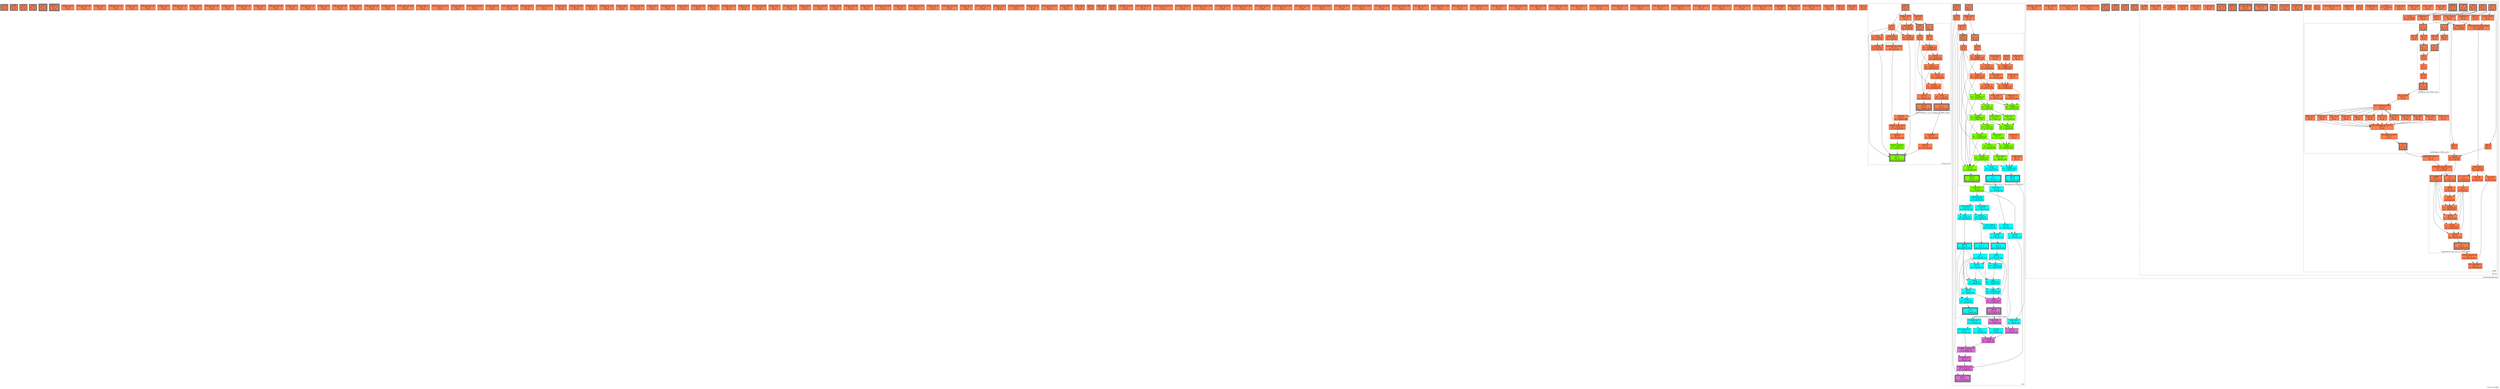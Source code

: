 digraph SA_16_15_f400
{
	//graph drawing options
	label=SA_16_15_f400;
	labelloc=bottom;
	labeljust=right;
	ratio=auto;
	nodesep=0.25;
	ranksep=0.5;

	//input/output signals of operator SA_16_15_f400
	rowsA__SA_16_15_f400 [ label="rowsA\ndT = 0\n(0, 0)", shape=box, color=black, style="bold, filled", fillcolor=coral, peripheries=2 ];
	colsB__SA_16_15_f400 [ label="colsB\ndT = 0\n(0, 0)", shape=box, color=black, style="bold, filled", fillcolor=coral, peripheries=2 ];
	SOB__SA_16_15_f400 [ label="SOB\ndT = 0\n(0, 0)", shape=box, color=black, style="bold, filled", fillcolor=coral, peripheries=2 ];
	EOB__SA_16_15_f400 [ label="EOB\ndT = 0\n(0, 0)", shape=box, color=black, style="bold, filled", fillcolor=coral, peripheries=2 ];
	colsC__SA_16_15_f400 [ label="colsC\ndT = 0\n(0, 0)", shape=box, color=black, style="bold, filled", fillcolor=coral, peripheries=3 ];
	EOB_Q_o__SA_16_15_f400 [ label="EOB_Q_o\ndT = 0\n(0, 0)", shape=box, color=black, style="bold, filled", fillcolor=coral, peripheries=3 ];
	{rank=same rowsA__SA_16_15_f400, colsB__SA_16_15_f400, SOB__SA_16_15_f400, EOB__SA_16_15_f400};
	{rank=same colsC__SA_16_15_f400, EOB_Q_o__SA_16_15_f400};
	//internal signals of operator SA_16_15_f400
	arith_in_row_0__SA_16_15_f400 [ label="arith_in_row_0\ndT = 0\n(0, 0)", shape=box, color=black, style=filled, fillcolor=coral, peripheries=1 ];
	arith_in_row_0_q0__SA_16_15_f400 [ label="arith_in_row_0_q0\ndT = 0\n(0, 0)", shape=box, color=black, style=filled, fillcolor=coral, peripheries=1 ];
	arith_in_row_1__SA_16_15_f400 [ label="arith_in_row_1\ndT = 0\n(0, 0)", shape=box, color=black, style=filled, fillcolor=coral, peripheries=1 ];
	arith_in_row_1_q1__SA_16_15_f400 [ label="arith_in_row_1_q1\ndT = 0\n(0, 0)", shape=box, color=black, style=filled, fillcolor=coral, peripheries=1 ];
	arith_in_row_2__SA_16_15_f400 [ label="arith_in_row_2\ndT = 0\n(0, 0)", shape=box, color=black, style=filled, fillcolor=coral, peripheries=1 ];
	arith_in_row_2_q2__SA_16_15_f400 [ label="arith_in_row_2_q2\ndT = 0\n(0, 0)", shape=box, color=black, style=filled, fillcolor=coral, peripheries=1 ];
	arith_in_row_3__SA_16_15_f400 [ label="arith_in_row_3\ndT = 0\n(0, 0)", shape=box, color=black, style=filled, fillcolor=coral, peripheries=1 ];
	arith_in_row_3_q3__SA_16_15_f400 [ label="arith_in_row_3_q3\ndT = 0\n(0, 0)", shape=box, color=black, style=filled, fillcolor=coral, peripheries=1 ];
	arith_in_row_4__SA_16_15_f400 [ label="arith_in_row_4\ndT = 0\n(0, 0)", shape=box, color=black, style=filled, fillcolor=coral, peripheries=1 ];
	arith_in_row_4_q4__SA_16_15_f400 [ label="arith_in_row_4_q4\ndT = 0\n(0, 0)", shape=box, color=black, style=filled, fillcolor=coral, peripheries=1 ];
	arith_in_row_5__SA_16_15_f400 [ label="arith_in_row_5\ndT = 0\n(0, 0)", shape=box, color=black, style=filled, fillcolor=coral, peripheries=1 ];
	arith_in_row_5_q5__SA_16_15_f400 [ label="arith_in_row_5_q5\ndT = 0\n(0, 0)", shape=box, color=black, style=filled, fillcolor=coral, peripheries=1 ];
	arith_in_row_6__SA_16_15_f400 [ label="arith_in_row_6\ndT = 0\n(0, 0)", shape=box, color=black, style=filled, fillcolor=coral, peripheries=1 ];
	arith_in_row_6_q6__SA_16_15_f400 [ label="arith_in_row_6_q6\ndT = 0\n(0, 0)", shape=box, color=black, style=filled, fillcolor=coral, peripheries=1 ];
	arith_in_row_7__SA_16_15_f400 [ label="arith_in_row_7\ndT = 0\n(0, 0)", shape=box, color=black, style=filled, fillcolor=coral, peripheries=1 ];
	arith_in_row_7_q7__SA_16_15_f400 [ label="arith_in_row_7_q7\ndT = 0\n(0, 0)", shape=box, color=black, style=filled, fillcolor=coral, peripheries=1 ];
	arith_in_row_8__SA_16_15_f400 [ label="arith_in_row_8\ndT = 0\n(0, 0)", shape=box, color=black, style=filled, fillcolor=coral, peripheries=1 ];
	arith_in_row_8_q8__SA_16_15_f400 [ label="arith_in_row_8_q8\ndT = 0\n(0, 0)", shape=box, color=black, style=filled, fillcolor=coral, peripheries=1 ];
	arith_in_row_9__SA_16_15_f400 [ label="arith_in_row_9\ndT = 0\n(0, 0)", shape=box, color=black, style=filled, fillcolor=coral, peripheries=1 ];
	arith_in_row_9_q9__SA_16_15_f400 [ label="arith_in_row_9_q9\ndT = 0\n(0, 0)", shape=box, color=black, style=filled, fillcolor=coral, peripheries=1 ];
	arith_in_row_10__SA_16_15_f400 [ label="arith_in_row_10\ndT = 0\n(0, 0)", shape=box, color=black, style=filled, fillcolor=coral, peripheries=1 ];
	arith_in_row_10_q10__SA_16_15_f400 [ label="arith_in_row_10_q10\ndT = 0\n(0, 0)", shape=box, color=black, style=filled, fillcolor=coral, peripheries=1 ];
	arith_in_row_11__SA_16_15_f400 [ label="arith_in_row_11\ndT = 0\n(0, 0)", shape=box, color=black, style=filled, fillcolor=coral, peripheries=1 ];
	arith_in_row_11_q11__SA_16_15_f400 [ label="arith_in_row_11_q11\ndT = 0\n(0, 0)", shape=box, color=black, style=filled, fillcolor=coral, peripheries=1 ];
	arith_in_row_12__SA_16_15_f400 [ label="arith_in_row_12\ndT = 0\n(0, 0)", shape=box, color=black, style=filled, fillcolor=coral, peripheries=1 ];
	arith_in_row_12_q12__SA_16_15_f400 [ label="arith_in_row_12_q12\ndT = 0\n(0, 0)", shape=box, color=black, style=filled, fillcolor=coral, peripheries=1 ];
	arith_in_row_13__SA_16_15_f400 [ label="arith_in_row_13\ndT = 0\n(0, 0)", shape=box, color=black, style=filled, fillcolor=coral, peripheries=1 ];
	arith_in_row_13_q13__SA_16_15_f400 [ label="arith_in_row_13_q13\ndT = 0\n(0, 0)", shape=box, color=black, style=filled, fillcolor=coral, peripheries=1 ];
	arith_in_row_14__SA_16_15_f400 [ label="arith_in_row_14\ndT = 0\n(0, 0)", shape=box, color=black, style=filled, fillcolor=coral, peripheries=1 ];
	arith_in_row_14_q14__SA_16_15_f400 [ label="arith_in_row_14_q14\ndT = 0\n(0, 0)", shape=box, color=black, style=filled, fillcolor=coral, peripheries=1 ];
	arith_in_col_0__SA_16_15_f400 [ label="arith_in_col_0\ndT = 0\n(0, 0)", shape=box, color=black, style=filled, fillcolor=coral, peripheries=1 ];
	arith_in_col_0_q0__SA_16_15_f400 [ label="arith_in_col_0_q0\ndT = 0\n(0, 0)", shape=box, color=black, style=filled, fillcolor=coral, peripheries=1 ];
	arith_in_col_1__SA_16_15_f400 [ label="arith_in_col_1\ndT = 0\n(0, 0)", shape=box, color=black, style=filled, fillcolor=coral, peripheries=1 ];
	arith_in_col_1_q1__SA_16_15_f400 [ label="arith_in_col_1_q1\ndT = 0\n(0, 0)", shape=box, color=black, style=filled, fillcolor=coral, peripheries=1 ];
	arith_in_col_2__SA_16_15_f400 [ label="arith_in_col_2\ndT = 0\n(0, 0)", shape=box, color=black, style=filled, fillcolor=coral, peripheries=1 ];
	arith_in_col_2_q2__SA_16_15_f400 [ label="arith_in_col_2_q2\ndT = 0\n(0, 0)", shape=box, color=black, style=filled, fillcolor=coral, peripheries=1 ];
	arith_in_col_3__SA_16_15_f400 [ label="arith_in_col_3\ndT = 0\n(0, 0)", shape=box, color=black, style=filled, fillcolor=coral, peripheries=1 ];
	arith_in_col_3_q3__SA_16_15_f400 [ label="arith_in_col_3_q3\ndT = 0\n(0, 0)", shape=box, color=black, style=filled, fillcolor=coral, peripheries=1 ];
	arith_in_col_4__SA_16_15_f400 [ label="arith_in_col_4\ndT = 0\n(0, 0)", shape=box, color=black, style=filled, fillcolor=coral, peripheries=1 ];
	arith_in_col_4_q4__SA_16_15_f400 [ label="arith_in_col_4_q4\ndT = 0\n(0, 0)", shape=box, color=black, style=filled, fillcolor=coral, peripheries=1 ];
	arith_in_col_5__SA_16_15_f400 [ label="arith_in_col_5\ndT = 0\n(0, 0)", shape=box, color=black, style=filled, fillcolor=coral, peripheries=1 ];
	arith_in_col_5_q5__SA_16_15_f400 [ label="arith_in_col_5_q5\ndT = 0\n(0, 0)", shape=box, color=black, style=filled, fillcolor=coral, peripheries=1 ];
	arith_in_col_6__SA_16_15_f400 [ label="arith_in_col_6\ndT = 0\n(0, 0)", shape=box, color=black, style=filled, fillcolor=coral, peripheries=1 ];
	arith_in_col_6_q6__SA_16_15_f400 [ label="arith_in_col_6_q6\ndT = 0\n(0, 0)", shape=box, color=black, style=filled, fillcolor=coral, peripheries=1 ];
	arith_in_col_7__SA_16_15_f400 [ label="arith_in_col_7\ndT = 0\n(0, 0)", shape=box, color=black, style=filled, fillcolor=coral, peripheries=1 ];
	arith_in_col_7_q7__SA_16_15_f400 [ label="arith_in_col_7_q7\ndT = 0\n(0, 0)", shape=box, color=black, style=filled, fillcolor=coral, peripheries=1 ];
	arith_in_col_8__SA_16_15_f400 [ label="arith_in_col_8\ndT = 0\n(0, 0)", shape=box, color=black, style=filled, fillcolor=coral, peripheries=1 ];
	arith_in_col_8_q8__SA_16_15_f400 [ label="arith_in_col_8_q8\ndT = 0\n(0, 0)", shape=box, color=black, style=filled, fillcolor=coral, peripheries=1 ];
	arith_in_col_9__SA_16_15_f400 [ label="arith_in_col_9\ndT = 0\n(0, 0)", shape=box, color=black, style=filled, fillcolor=coral, peripheries=1 ];
	arith_in_col_9_q9__SA_16_15_f400 [ label="arith_in_col_9_q9\ndT = 0\n(0, 0)", shape=box, color=black, style=filled, fillcolor=coral, peripheries=1 ];
	arith_in_col_10__SA_16_15_f400 [ label="arith_in_col_10\ndT = 0\n(0, 0)", shape=box, color=black, style=filled, fillcolor=coral, peripheries=1 ];
	arith_in_col_10_q10__SA_16_15_f400 [ label="arith_in_col_10_q10\ndT = 0\n(0, 0)", shape=box, color=black, style=filled, fillcolor=coral, peripheries=1 ];
	arith_in_col_11__SA_16_15_f400 [ label="arith_in_col_11\ndT = 0\n(0, 0)", shape=box, color=black, style=filled, fillcolor=coral, peripheries=1 ];
	arith_in_col_11_q11__SA_16_15_f400 [ label="arith_in_col_11_q11\ndT = 0\n(0, 0)", shape=box, color=black, style=filled, fillcolor=coral, peripheries=1 ];
	arith_in_col_12__SA_16_15_f400 [ label="arith_in_col_12\ndT = 0\n(0, 0)", shape=box, color=black, style=filled, fillcolor=coral, peripheries=1 ];
	arith_in_col_12_q12__SA_16_15_f400 [ label="arith_in_col_12_q12\ndT = 0\n(0, 0)", shape=box, color=black, style=filled, fillcolor=coral, peripheries=1 ];
	arith_in_col_13__SA_16_15_f400 [ label="arith_in_col_13\ndT = 0\n(0, 0)", shape=box, color=black, style=filled, fillcolor=coral, peripheries=1 ];
	arith_in_col_13_q13__SA_16_15_f400 [ label="arith_in_col_13_q13\ndT = 0\n(0, 0)", shape=box, color=black, style=filled, fillcolor=coral, peripheries=1 ];
	arith_in_col_14__SA_16_15_f400 [ label="arith_in_col_14\ndT = 0\n(0, 0)", shape=box, color=black, style=filled, fillcolor=coral, peripheries=1 ];
	arith_in_col_14_q14__SA_16_15_f400 [ label="arith_in_col_14_q14\ndT = 0\n(0, 0)", shape=box, color=black, style=filled, fillcolor=coral, peripheries=1 ];
	arith_in_col_15__SA_16_15_f400 [ label="arith_in_col_15\ndT = 0\n(0, 0)", shape=box, color=black, style=filled, fillcolor=coral, peripheries=1 ];
	arith_in_col_15_q15__SA_16_15_f400 [ label="arith_in_col_15_q15\ndT = 0\n(0, 0)", shape=box, color=black, style=filled, fillcolor=coral, peripheries=1 ];
	colsC_LAICPT2__SA_16_15_f400 [ label="colsC_LAICPT2\ndT = 0\n(0, 0)", shape=box, color=black, style=filled, fillcolor=coral, peripheries=1 ];
	SOB_select__SA_16_15_f400 [ label="SOB_select\ndT = 0\n(0, 0)", shape=box, color=black, style=filled, fillcolor=coral, peripheries=1 ];
	SOB_q1__SA_16_15_f400 [ label="SOB_q1\ndT = 0\n(0, 0)", shape=box, color=black, style=filled, fillcolor=coral, peripheries=1 ];
	EOB_select__SA_16_15_f400 [ label="EOB_select\ndT = 0\n(0, 0)", shape=box, color=black, style=filled, fillcolor=coral, peripheries=1 ];
	EOB_q1__SA_16_15_f400 [ label="EOB_q1\ndT = 0\n(0, 0)", shape=box, color=black, style=filled, fillcolor=coral, peripheries=1 ];
	LAICPT2_to_arith__SA_16_15_f400 [ label="LAICPT2_to_arith\ndT = 0\n(0, 0)", shape=box, color=black, style=filled, fillcolor=coral, peripheries=1 ];
	arith_out_col_out_0__SA_16_15_f400 [ label="arith_out_col_out_0\ndT = 0\n(0, 0)", shape=box, color=black, style=filled, fillcolor=coral, peripheries=1 ];
	arith_out_col_out_0_q15__SA_16_15_f400 [ label="arith_out_col_out_0_q15\ndT = 0\n(0, 0)", shape=box, color=black, style=filled, fillcolor=coral, peripheries=1 ];
	arith_out_col_out_1__SA_16_15_f400 [ label="arith_out_col_out_1\ndT = 0\n(0, 0)", shape=box, color=black, style=filled, fillcolor=coral, peripheries=1 ];
	arith_out_col_out_1_q14__SA_16_15_f400 [ label="arith_out_col_out_1_q14\ndT = 0\n(0, 0)", shape=box, color=black, style=filled, fillcolor=coral, peripheries=1 ];
	arith_out_col_out_2__SA_16_15_f400 [ label="arith_out_col_out_2\ndT = 0\n(0, 0)", shape=box, color=black, style=filled, fillcolor=coral, peripheries=1 ];
	arith_out_col_out_2_q13__SA_16_15_f400 [ label="arith_out_col_out_2_q13\ndT = 0\n(0, 0)", shape=box, color=black, style=filled, fillcolor=coral, peripheries=1 ];
	arith_out_col_out_3__SA_16_15_f400 [ label="arith_out_col_out_3\ndT = 0\n(0, 0)", shape=box, color=black, style=filled, fillcolor=coral, peripheries=1 ];
	arith_out_col_out_3_q12__SA_16_15_f400 [ label="arith_out_col_out_3_q12\ndT = 0\n(0, 0)", shape=box, color=black, style=filled, fillcolor=coral, peripheries=1 ];
	arith_out_col_out_4__SA_16_15_f400 [ label="arith_out_col_out_4\ndT = 0\n(0, 0)", shape=box, color=black, style=filled, fillcolor=coral, peripheries=1 ];
	arith_out_col_out_4_q11__SA_16_15_f400 [ label="arith_out_col_out_4_q11\ndT = 0\n(0, 0)", shape=box, color=black, style=filled, fillcolor=coral, peripheries=1 ];
	arith_out_col_out_5__SA_16_15_f400 [ label="arith_out_col_out_5\ndT = 0\n(0, 0)", shape=box, color=black, style=filled, fillcolor=coral, peripheries=1 ];
	arith_out_col_out_5_q10__SA_16_15_f400 [ label="arith_out_col_out_5_q10\ndT = 0\n(0, 0)", shape=box, color=black, style=filled, fillcolor=coral, peripheries=1 ];
	arith_out_col_out_6__SA_16_15_f400 [ label="arith_out_col_out_6\ndT = 0\n(0, 0)", shape=box, color=black, style=filled, fillcolor=coral, peripheries=1 ];
	arith_out_col_out_6_q9__SA_16_15_f400 [ label="arith_out_col_out_6_q9\ndT = 0\n(0, 0)", shape=box, color=black, style=filled, fillcolor=coral, peripheries=1 ];
	arith_out_col_out_7__SA_16_15_f400 [ label="arith_out_col_out_7\ndT = 0\n(0, 0)", shape=box, color=black, style=filled, fillcolor=coral, peripheries=1 ];
	arith_out_col_out_7_q8__SA_16_15_f400 [ label="arith_out_col_out_7_q8\ndT = 0\n(0, 0)", shape=box, color=black, style=filled, fillcolor=coral, peripheries=1 ];
	arith_out_col_out_8__SA_16_15_f400 [ label="arith_out_col_out_8\ndT = 0\n(0, 0)", shape=box, color=black, style=filled, fillcolor=coral, peripheries=1 ];
	arith_out_col_out_8_q7__SA_16_15_f400 [ label="arith_out_col_out_8_q7\ndT = 0\n(0, 0)", shape=box, color=black, style=filled, fillcolor=coral, peripheries=1 ];
	arith_out_col_out_9__SA_16_15_f400 [ label="arith_out_col_out_9\ndT = 0\n(0, 0)", shape=box, color=black, style=filled, fillcolor=coral, peripheries=1 ];
	arith_out_col_out_9_q6__SA_16_15_f400 [ label="arith_out_col_out_9_q6\ndT = 0\n(0, 0)", shape=box, color=black, style=filled, fillcolor=coral, peripheries=1 ];
	arith_out_col_out_10__SA_16_15_f400 [ label="arith_out_col_out_10\ndT = 0\n(0, 0)", shape=box, color=black, style=filled, fillcolor=coral, peripheries=1 ];
	arith_out_col_out_10_q5__SA_16_15_f400 [ label="arith_out_col_out_10_q5\ndT = 0\n(0, 0)", shape=box, color=black, style=filled, fillcolor=coral, peripheries=1 ];
	arith_out_col_out_11__SA_16_15_f400 [ label="arith_out_col_out_11\ndT = 0\n(0, 0)", shape=box, color=black, style=filled, fillcolor=coral, peripheries=1 ];
	arith_out_col_out_11_q4__SA_16_15_f400 [ label="arith_out_col_out_11_q4\ndT = 0\n(0, 0)", shape=box, color=black, style=filled, fillcolor=coral, peripheries=1 ];
	arith_out_col_out_12__SA_16_15_f400 [ label="arith_out_col_out_12\ndT = 0\n(0, 0)", shape=box, color=black, style=filled, fillcolor=coral, peripheries=1 ];
	arith_out_col_out_12_q3__SA_16_15_f400 [ label="arith_out_col_out_12_q3\ndT = 0\n(0, 0)", shape=box, color=black, style=filled, fillcolor=coral, peripheries=1 ];
	arith_out_col_out_13__SA_16_15_f400 [ label="arith_out_col_out_13\ndT = 0\n(0, 0)", shape=box, color=black, style=filled, fillcolor=coral, peripheries=1 ];
	arith_out_col_out_13_q2__SA_16_15_f400 [ label="arith_out_col_out_13_q2\ndT = 0\n(0, 0)", shape=box, color=black, style=filled, fillcolor=coral, peripheries=1 ];
	arith_out_col_out_14__SA_16_15_f400 [ label="arith_out_col_out_14\ndT = 0\n(0, 0)", shape=box, color=black, style=filled, fillcolor=coral, peripheries=1 ];
	arith_out_col_out_14_q1__SA_16_15_f400 [ label="arith_out_col_out_14_q1\ndT = 0\n(0, 0)", shape=box, color=black, style=filled, fillcolor=coral, peripheries=1 ];
	arith_out_col_out_15__SA_16_15_f400 [ label="arith_out_col_out_15\ndT = 0\n(0, 0)", shape=box, color=black, style=filled, fillcolor=coral, peripheries=1 ];
	arith_out_col_out_15_q0__SA_16_15_f400 [ label="arith_out_col_out_15_q0\ndT = 0\n(0, 0)", shape=box, color=black, style=filled, fillcolor=coral, peripheries=1 ];
	EOB_aligned__SA_16_15_f400 [ label="EOB_aligned\ndT = 0\n(0, 0)", shape=box, color=black, style=filled, fillcolor=coral, peripheries=1 ];
	EOB_select_d0__SA_16_15_f400 [ label="EOB_select_d0\ndT = 0\n(0, 0)", shape=box, color=black, style=filled, fillcolor=coral, peripheries=1 ];
	colsC_LAICPT2_muxed__SA_16_15_f400 [ label="colsC_LAICPT2_muxed\ndT = 0\n(0, 0)", shape=box, color=black, style=filled, fillcolor=coral, peripheries=1 ];
	rows_i_arith__SA_16_15_f400 [ label="rows_i_arith\ndT = 0\n(0, 0)", shape=box, color=black, style=filled, fillcolor=coral, peripheries=1 ];
	rows_i_s3__SA_16_15_f400 [ label="rows_i_s3\ndT = 0\n(0, 0)", shape=box, color=black, style=filled, fillcolor=coral, peripheries=1 ];
	cols_j_arith__SA_16_15_f400 [ label="cols_j_arith\ndT = 0\n(0, 0)", shape=box, color=black, style=filled, fillcolor=coral, peripheries=1 ];
	cols_j_s3__SA_16_15_f400 [ label="cols_j_s3\ndT = 0\n(0, 0)", shape=box, color=black, style=filled, fillcolor=coral, peripheries=1 ];

	//subcomponents of operator SA_16_15_f400

	subgraph cluster_Arith_to_S3
	{
		//graph drawing options
		label=Arith_to_S3;
		labelloc=bottom;
		labeljust=right;
		style="bold, dotted";
		ratio=auto;
		nodesep=0.25;
		ranksep=0.5;

		//input/output signals of operator Arith_to_S3
		arith_i__Arith_to_S3 [ label="arith_i\ndT = 0\n(0, 0)", shape=box, color=black, style="bold, filled", fillcolor=coral, peripheries=2 ];
		S3_o__Arith_to_S3 [ label="S3_o\ndT = 0\n(1, 3.54231e-11)", shape=box, color=black, style="bold, filled", fillcolor=chartreuse, peripheries=3 ];
		{rank=same arith_i__Arith_to_S3};
		{rank=same S3_o__Arith_to_S3};
		//internal signals of operator Arith_to_S3
		sign__Arith_to_S3 [ label="sign\ndT = 0\n(0, 0)", shape=box, color=black, style=filled, fillcolor=coral, peripheries=1 ];
		regime_check__Arith_to_S3 [ label="regime_check\ndT = 0\n(0, 0)", shape=box, color=black, style=filled, fillcolor=coral, peripheries=1 ];
		remainder__Arith_to_S3 [ label="remainder\ndT = 0\n(0, 0)", shape=box, color=black, style=filled, fillcolor=coral, peripheries=1 ];
		not_s__Arith_to_S3 [ label="not_s\ndT = 2.15e-10\n(0, 2.15e-10)", shape=box, color=black, style=filled, fillcolor=coral, peripheries=1 ];
		zero_NAR__Arith_to_S3 [ label="zero_NAR\ndT = 4.72e-10\n(0, 4.72e-10)", shape=box, color=black, style=filled, fillcolor=coral, peripheries=1 ];
		is_NAR__Arith_to_S3 [ label="is_NAR\ndT = 2.15e-10\n(0, 6.87e-10)", shape=box, color=black, style=filled, fillcolor=coral, peripheries=1 ];
		implicit__Arith_to_S3 [ label="implicit\ndT = 2.15e-10\n(0, 6.87e-10)", shape=box, color=black, style=filled, fillcolor=coral, peripheries=1 ];
		neg_count__Arith_to_S3 [ label="neg_count\ndT = 2.15e-10\n(0, 2.15e-10)", shape=box, color=black, style=filled, fillcolor=coral, peripheries=1 ];
		lzCount__Arith_to_S3 [ label="lzCount\ndT = 0\n(0, 1.69842e-09)", shape=box, color=black, style=filled, fillcolor=coral, peripheries=1 ];
		usefulBits__Arith_to_S3 [ label="usefulBits\ndT = 0\n(0, 1.91342e-09)", shape=box, color=black, style=filled, fillcolor=coral, peripheries=1 ];
		extended_neg_count__Arith_to_S3 [ label="extended_neg_count\ndT = 0\n(0, 2.15e-10)", shape=box, color=black, style=filled, fillcolor=coral, peripheries=1 ];
		comp2_range_count__Arith_to_S3 [ label="comp2_range_count\ndT = 2.15e-10\n(0, 1.91342e-09)", shape=box, color=black, style=filled, fillcolor=coral, peripheries=1 ];
		fraction__Arith_to_S3 [ label="fraction\ndT = 0\n(0, 1.91342e-09)", shape=box, color=black, style=filled, fillcolor=coral, peripheries=1 ];
		exponent__Arith_to_S3 [ label="exponent\ndT = 0\n(0, 1.91342e-09)", shape=box, color=black, style=filled, fillcolor=coral, peripheries=1 ];
		biased_exponent__Arith_to_S3 [ label="biased_exponent\ndT = 4.72e-10\n(1, 3.54231e-11)", shape=box, color=black, style=filled, fillcolor=chartreuse, peripheries=1 ];

		//subcomponents of operator Arith_to_S3

		subgraph cluster_LZOCShifter_6_to_6_counting_8_F400_uid18
		{
			//graph drawing options
			label=LZOCShifter_6_to_6_counting_8_F400_uid18;
			labelloc=bottom;
			labeljust=right;
			style="bold, dotted";
			ratio=auto;
			nodesep=0.25;
			ranksep=0.5;

			//input/output signals of operator LZOCShifter_6_to_6_counting_8_F400_uid18
			I__LZOCShifter_6_to_6_counting_8_F400_uid18 [ label="I\ndT = 0\n(0, 0)", shape=box, color=black, style="bold, filled", fillcolor=coral, peripheries=2 ];
			OZb__LZOCShifter_6_to_6_counting_8_F400_uid18 [ label="OZb\ndT = 0\n(0, 0)", shape=box, color=black, style="bold, filled", fillcolor=coral, peripheries=2 ];
			Count__LZOCShifter_6_to_6_counting_8_F400_uid18 [ label="Count\ndT = 0\n(0, 1.69842e-09)", shape=box, color=black, style="bold, filled", fillcolor=coral, peripheries=3 ];
			O__LZOCShifter_6_to_6_counting_8_F400_uid18 [ label="O\ndT = 0\n(0, 1.91342e-09)", shape=box, color=black, style="bold, filled", fillcolor=coral, peripheries=3 ];
			{rank=same I__LZOCShifter_6_to_6_counting_8_F400_uid18, OZb__LZOCShifter_6_to_6_counting_8_F400_uid18};
			{rank=same Count__LZOCShifter_6_to_6_counting_8_F400_uid18, O__LZOCShifter_6_to_6_counting_8_F400_uid18};
			//internal signals of operator LZOCShifter_6_to_6_counting_8_F400_uid18
			level3__LZOCShifter_6_to_6_counting_8_F400_uid18 [ label="level3\ndT = 0\n(0, 0)", shape=box, color=black, style=filled, fillcolor=coral, peripheries=1 ];
			sozb__LZOCShifter_6_to_6_counting_8_F400_uid18 [ label="sozb\ndT = 0\n(0, 0)", shape=box, color=black, style=filled, fillcolor=coral, peripheries=1 ];
			count2__LZOCShifter_6_to_6_counting_8_F400_uid18 [ label="count2\ndT = 4.24058e-10\n(0, 4.24058e-10)", shape=box, color=black, style=filled, fillcolor=coral, peripheries=1 ];
			level2__LZOCShifter_6_to_6_counting_8_F400_uid18 [ label="level2\ndT = 2.15e-10\n(0, 6.39058e-10)", shape=box, color=black, style=filled, fillcolor=coral, peripheries=1 ];
			count1__LZOCShifter_6_to_6_counting_8_F400_uid18 [ label="count1\ndT = 4.22183e-10\n(0, 1.06124e-09)", shape=box, color=black, style=filled, fillcolor=coral, peripheries=1 ];
			level1__LZOCShifter_6_to_6_counting_8_F400_uid18 [ label="level1\ndT = 2.15e-10\n(0, 1.27624e-09)", shape=box, color=black, style=filled, fillcolor=coral, peripheries=1 ];
			count0__LZOCShifter_6_to_6_counting_8_F400_uid18 [ label="count0\ndT = 4.22183e-10\n(0, 1.69842e-09)", shape=box, color=black, style=filled, fillcolor=coral, peripheries=1 ];
			level0__LZOCShifter_6_to_6_counting_8_F400_uid18 [ label="level0\ndT = 2.15e-10\n(0, 1.91342e-09)", shape=box, color=black, style=filled, fillcolor=coral, peripheries=1 ];
			sCount__LZOCShifter_6_to_6_counting_8_F400_uid18 [ label="sCount\ndT = 0\n(0, 1.69842e-09)", shape=box, color=black, style=filled, fillcolor=coral, peripheries=1 ];

			//subcomponents of operator LZOCShifter_6_to_6_counting_8_F400_uid18

			//input and internal signal connections of operator LZOCShifter_6_to_6_counting_8_F400_uid18
			I__LZOCShifter_6_to_6_counting_8_F400_uid18 -> level3__LZOCShifter_6_to_6_counting_8_F400_uid18 [ arrowhead=normal, arrowsize=1.0, arrowtail=normal, color=black, dir=forward  ];
			OZb__LZOCShifter_6_to_6_counting_8_F400_uid18 -> sozb__LZOCShifter_6_to_6_counting_8_F400_uid18 [ arrowhead=normal, arrowsize=1.0, arrowtail=normal, color=black, dir=forward  ];
			level3__LZOCShifter_6_to_6_counting_8_F400_uid18 -> count2__LZOCShifter_6_to_6_counting_8_F400_uid18 [ arrowhead=normal, arrowsize=1.0, arrowtail=normal, color=black, dir=forward  ];
			level3__LZOCShifter_6_to_6_counting_8_F400_uid18 -> level2__LZOCShifter_6_to_6_counting_8_F400_uid18 [ arrowhead=normal, arrowsize=1.0, arrowtail=normal, color=black, dir=forward  ];
			sozb__LZOCShifter_6_to_6_counting_8_F400_uid18 -> count2__LZOCShifter_6_to_6_counting_8_F400_uid18 [ arrowhead=normal, arrowsize=1.0, arrowtail=normal, color=black, dir=forward  ];
			sozb__LZOCShifter_6_to_6_counting_8_F400_uid18 -> count1__LZOCShifter_6_to_6_counting_8_F400_uid18 [ arrowhead=normal, arrowsize=1.0, arrowtail=normal, color=black, dir=forward  ];
			sozb__LZOCShifter_6_to_6_counting_8_F400_uid18 -> count0__LZOCShifter_6_to_6_counting_8_F400_uid18 [ arrowhead=normal, arrowsize=1.0, arrowtail=normal, color=black, dir=forward  ];
			count2__LZOCShifter_6_to_6_counting_8_F400_uid18 -> level2__LZOCShifter_6_to_6_counting_8_F400_uid18 [ arrowhead=normal, arrowsize=1.0, arrowtail=normal, color=black, dir=forward  ];
			count2__LZOCShifter_6_to_6_counting_8_F400_uid18 -> sCount__LZOCShifter_6_to_6_counting_8_F400_uid18 [ arrowhead=normal, arrowsize=1.0, arrowtail=normal, color=black, dir=forward  ];
			level2__LZOCShifter_6_to_6_counting_8_F400_uid18 -> count1__LZOCShifter_6_to_6_counting_8_F400_uid18 [ arrowhead=normal, arrowsize=1.0, arrowtail=normal, color=black, dir=forward  ];
			level2__LZOCShifter_6_to_6_counting_8_F400_uid18 -> level1__LZOCShifter_6_to_6_counting_8_F400_uid18 [ arrowhead=normal, arrowsize=1.0, arrowtail=normal, color=black, dir=forward  ];
			count1__LZOCShifter_6_to_6_counting_8_F400_uid18 -> level1__LZOCShifter_6_to_6_counting_8_F400_uid18 [ arrowhead=normal, arrowsize=1.0, arrowtail=normal, color=black, dir=forward  ];
			count1__LZOCShifter_6_to_6_counting_8_F400_uid18 -> sCount__LZOCShifter_6_to_6_counting_8_F400_uid18 [ arrowhead=normal, arrowsize=1.0, arrowtail=normal, color=black, dir=forward  ];
			level1__LZOCShifter_6_to_6_counting_8_F400_uid18 -> count0__LZOCShifter_6_to_6_counting_8_F400_uid18 [ arrowhead=normal, arrowsize=1.0, arrowtail=normal, color=black, dir=forward  ];
			level1__LZOCShifter_6_to_6_counting_8_F400_uid18 -> level0__LZOCShifter_6_to_6_counting_8_F400_uid18 [ arrowhead=normal, arrowsize=1.0, arrowtail=normal, color=black, dir=forward  ];
			count0__LZOCShifter_6_to_6_counting_8_F400_uid18 -> level0__LZOCShifter_6_to_6_counting_8_F400_uid18 [ arrowhead=normal, arrowsize=1.0, arrowtail=normal, color=black, dir=forward  ];
			count0__LZOCShifter_6_to_6_counting_8_F400_uid18 -> sCount__LZOCShifter_6_to_6_counting_8_F400_uid18 [ arrowhead=normal, arrowsize=1.0, arrowtail=normal, color=black, dir=forward  ];
			level0__LZOCShifter_6_to_6_counting_8_F400_uid18 -> O__LZOCShifter_6_to_6_counting_8_F400_uid18 [ arrowhead=normal, arrowsize=1.0, arrowtail=normal, color=black, dir=forward  ];
			sCount__LZOCShifter_6_to_6_counting_8_F400_uid18 -> Count__LZOCShifter_6_to_6_counting_8_F400_uid18 [ arrowhead=normal, arrowsize=1.0, arrowtail=normal, color=black, dir=forward  ];
		}

			//output signal connections of operator LZOCShifter_6_to_6_counting_8_F400_uid18
			Count__LZOCShifter_6_to_6_counting_8_F400_uid18 -> lzCount__Arith_to_S3 [ arrowhead=normal, arrowsize=1.0, arrowtail=normal, color=black, dir=forward  ];
			O__LZOCShifter_6_to_6_counting_8_F400_uid18 -> usefulBits__Arith_to_S3 [ arrowhead=normal, arrowsize=1.0, arrowtail=normal, color=black, dir=forward  ];

		//input and internal signal connections of operator Arith_to_S3
		arith_i__Arith_to_S3 -> sign__Arith_to_S3 [ arrowhead=normal, arrowsize=1.0, arrowtail=normal, color=black, dir=forward  ];
		arith_i__Arith_to_S3 -> regime_check__Arith_to_S3 [ arrowhead=normal, arrowsize=1.0, arrowtail=normal, color=black, dir=forward  ];
		arith_i__Arith_to_S3 -> remainder__Arith_to_S3 [ arrowhead=normal, arrowsize=1.0, arrowtail=normal, color=black, dir=forward  ];
		sign__Arith_to_S3 -> not_s__Arith_to_S3 [ arrowhead=normal, arrowsize=1.0, arrowtail=normal, color=black, dir=forward  ];
		sign__Arith_to_S3 -> is_NAR__Arith_to_S3 [ arrowhead=normal, arrowsize=1.0, arrowtail=normal, color=black, dir=forward  ];
		sign__Arith_to_S3 -> neg_count__Arith_to_S3 [ arrowhead=normal, arrowsize=1.0, arrowtail=normal, color=black, dir=forward  ];
		sign__Arith_to_S3 -> S3_o__Arith_to_S3 [ arrowhead=normal, arrowsize=1.0, arrowtail=normal, color=black, dir=forward  ];
		regime_check__Arith_to_S3 -> zero_NAR__Arith_to_S3 [ arrowhead=normal, arrowsize=1.0, arrowtail=normal, color=black, dir=forward  ];
		regime_check__Arith_to_S3 -> neg_count__Arith_to_S3 [ arrowhead=normal, arrowsize=1.0, arrowtail=normal, color=black, dir=forward  ];
		regime_check__Arith_to_S3 -> OZb__LZOCShifter_6_to_6_counting_8_F400_uid18 [ arrowhead=normal, arrowsize=1.0, arrowtail=normal, color=black, dir=forward  ];
		remainder__Arith_to_S3 -> zero_NAR__Arith_to_S3 [ arrowhead=normal, arrowsize=1.0, arrowtail=normal, color=black, dir=forward  ];
		remainder__Arith_to_S3 -> I__LZOCShifter_6_to_6_counting_8_F400_uid18 [ arrowhead=normal, arrowsize=1.0, arrowtail=normal, color=black, dir=forward  ];
		not_s__Arith_to_S3 -> implicit__Arith_to_S3 [ arrowhead=normal, arrowsize=1.0, arrowtail=normal, color=black, dir=forward  ];
		zero_NAR__Arith_to_S3 -> is_NAR__Arith_to_S3 [ arrowhead=normal, arrowsize=1.0, arrowtail=normal, color=black, dir=forward  ];
		zero_NAR__Arith_to_S3 -> implicit__Arith_to_S3 [ arrowhead=normal, arrowsize=1.0, arrowtail=normal, color=black, dir=forward  ];
		is_NAR__Arith_to_S3 -> S3_o__Arith_to_S3 [ arrowhead=normal, arrowsize=1.0, arrowtail=normal, color=black, dir=forward  ];
		implicit__Arith_to_S3 -> S3_o__Arith_to_S3 [ arrowhead=normal, arrowsize=1.0, arrowtail=normal, color=black, dir=forward  ];
		neg_count__Arith_to_S3 -> extended_neg_count__Arith_to_S3 [ arrowhead=normal, arrowsize=1.0, arrowtail=normal, color=black, dir=forward  ];
		lzCount__Arith_to_S3 -> comp2_range_count__Arith_to_S3 [ arrowhead=normal, arrowsize=1.0, arrowtail=normal, color=black, dir=forward  ];
		usefulBits__Arith_to_S3 -> fraction__Arith_to_S3 [ arrowhead=normal, arrowsize=1.0, arrowtail=normal, color=black, dir=forward  ];
		extended_neg_count__Arith_to_S3 -> comp2_range_count__Arith_to_S3 [ arrowhead=normal, arrowsize=1.0, arrowtail=normal, color=black, dir=forward  ];
		comp2_range_count__Arith_to_S3 -> exponent__Arith_to_S3 [ arrowhead=normal, arrowsize=1.0, arrowtail=normal, color=black, dir=forward  ];
		fraction__Arith_to_S3 -> S3_o__Arith_to_S3 [ arrowhead=normal, arrowsize=1.0, arrowtail=normal, color=black, dir=forward  ];
		exponent__Arith_to_S3 -> biased_exponent__Arith_to_S3 [ arrowhead=normal, arrowsize=1.0, arrowtail=normal, color=black, dir=forward  ];
		biased_exponent__Arith_to_S3 -> S3_o__Arith_to_S3 [ arrowhead=normal, arrowsize=1.0, arrowtail=normal, color=black, dir=forward  ];
	}

		//output signal connections of operator Arith_to_S3

	subgraph cluster_l2a
	{
		//graph drawing options
		label=l2a;
		labelloc=bottom;
		labeljust=right;
		style="bold, dotted";
		ratio=auto;
		nodesep=0.25;
		ranksep=0.5;

		//input/output signals of operator l2a
		A__l2a [ label="A\ndT = 0\n(0, 0)", shape=box, color=black, style="bold, filled", fillcolor=coral, peripheries=2 ];
		isNaN__l2a [ label="isNaN\ndT = 0\n(0, 0)", shape=box, color=black, style="bold, filled", fillcolor=coral, peripheries=2 ];
		arith_o__l2a [ label="arith_o\ndT = 0\n(3, 1.15599e-09)", shape=box, color=black, style="bold, filled", fillcolor=orchid, peripheries=3 ];
		{rank=same A__l2a, isNaN__l2a};
		{rank=same arith_o__l2a};
		//internal signals of operator l2a
		rippled_carry__l2a [ label="rippled_carry\ndT = 0\n(0, 0)", shape=box, color=black, style=filled, fillcolor=coral, peripheries=1 ];
		count_bit__l2a [ label="count_bit\ndT = 0\n(0, 0)", shape=box, color=black, style=filled, fillcolor=coral, peripheries=1 ];
		count_lzoc_o__l2a [ label="count_lzoc_o\ndT = 0\n(1, 2.32262e-09)", shape=box, color=black, style=filled, fillcolor=chartreuse, peripheries=1 ];
		frac_lzoc_o__l2a [ label="frac_lzoc_o\ndT = 0\n(2, 1.87615e-10)", shape=box, color=black, style=filled, fillcolor=cyan, peripheries=1 ];
		sticky_lzoc_o__l2a [ label="sticky_lzoc_o\ndT = 0\n(2, 3.0249e-10)", shape=box, color=black, style=filled, fillcolor=cyan, peripheries=1 ];
		unbiased_exp__l2a [ label="unbiased_exp\ndT = 4.72e-10\n(2, 4.44615e-10)", shape=box, color=black, style=filled, fillcolor=cyan, peripheries=1 ];
		fraction__l2a [ label="fraction\ndT = 0\n(2, 1.87615e-10)", shape=box, color=black, style=filled, fillcolor=cyan, peripheries=1 ];
		bin_regime__l2a [ label="bin_regime\ndT = 0\n(2, 4.44615e-10)", shape=box, color=black, style=filled, fillcolor=cyan, peripheries=1 ];
		first_regime__l2a [ label="first_regime\ndT = 0\n(2, 4.44615e-10)", shape=box, color=black, style=filled, fillcolor=cyan, peripheries=1 ];
		regime__l2a [ label="regime\ndT = 2.15e-10\n(2, 6.59615e-10)", shape=box, color=black, style=filled, fillcolor=cyan, peripheries=1 ];
		pad__l2a [ label="pad\ndT = 2.15e-10\n(2, 6.59615e-10)", shape=box, color=black, style=filled, fillcolor=cyan, peripheries=1 ];
		start_regime__l2a [ label="start_regime\ndT = 2.15e-10\n(2, 8.74615e-10)", shape=box, color=black, style=filled, fillcolor=cyan, peripheries=1 ];
		in_shift__l2a [ label="in_shift\ndT = 0\n(2, 8.74615e-10)", shape=box, color=black, style=filled, fillcolor=cyan, peripheries=1 ];
		extended_posit__l2a [ label="extended_posit\ndT = 0\n(2, 1.30462e-09)", shape=box, color=black, style=filled, fillcolor=cyan, peripheries=1 ];
		pre_sticky__l2a [ label="pre_sticky\ndT = 0\n(3, 2.5399e-10)", shape=box, color=black, style=filled, fillcolor=orchid, peripheries=1 ];
		truncated_posit__l2a [ label="truncated_posit\ndT = 0\n(2, 1.30462e-09)", shape=box, color=black, style=filled, fillcolor=cyan, peripheries=1 ];
		lsb__l2a [ label="lsb\ndT = 0\n(2, 1.30462e-09)", shape=box, color=black, style=filled, fillcolor=cyan, peripheries=1 ];
		guard__l2a [ label="guard\ndT = 0\n(2, 1.30462e-09)", shape=box, color=black, style=filled, fillcolor=cyan, peripheries=1 ];
		sticky__l2a [ label="sticky\ndT = 0\n(3, 2.5399e-10)", shape=box, color=black, style=filled, fillcolor=orchid, peripheries=1 ];
		round_bit__l2a [ label="round_bit\ndT = 2.15e-10\n(3, 4.6899e-10)", shape=box, color=black, style=filled, fillcolor=orchid, peripheries=1 ];
		is_NAR__l2a [ label="is_NAR\ndT = 0\n(0, 0)", shape=box, color=black, style=filled, fillcolor=coral, peripheries=1 ];
		rounded_reg_exp_frac__l2a [ label="rounded_reg_exp_frac\ndT = 4.72e-10\n(3, 9.4099e-10)", shape=box, color=black, style=filled, fillcolor=orchid, peripheries=1 ];
		rounded_posit__l2a [ label="rounded_posit\ndT = 0\n(3, 9.4099e-10)", shape=box, color=black, style=filled, fillcolor=orchid, peripheries=1 ];
		is_zero__l2a [ label="is_zero\ndT = 0\n(2, 1.87615e-10)", shape=box, color=black, style=filled, fillcolor=cyan, peripheries=1 ];
		rounded_posit_zero__l2a [ label="rounded_posit_zero\ndT = 2.15e-10\n(3, 1.15599e-09)", shape=box, color=black, style=filled, fillcolor=orchid, peripheries=1 ];

		//subcomponents of operator l2a

		subgraph cluster_LZOCShifterSticky_32_to_7_counting_64_F400_uid22
		{
			//graph drawing options
			label=LZOCShifterSticky_32_to_7_counting_64_F400_uid22;
			labelloc=bottom;
			labeljust=right;
			style="bold, dotted";
			ratio=auto;
			nodesep=0.25;
			ranksep=0.5;

			//input/output signals of operator LZOCShifterSticky_32_to_7_counting_64_F400_uid22
			I__LZOCShifterSticky_32_to_7_counting_64_F400_uid22 [ label="I\ndT = 0\n(0, 0)", shape=box, color=black, style="bold, filled", fillcolor=coral, peripheries=2 ];
			OZb__LZOCShifterSticky_32_to_7_counting_64_F400_uid22 [ label="OZb\ndT = 0\n(0, 0)", shape=box, color=black, style="bold, filled", fillcolor=coral, peripheries=2 ];
			Count__LZOCShifterSticky_32_to_7_counting_64_F400_uid22 [ label="Count\ndT = 0\n(1, 2.32262e-09)", shape=box, color=black, style="bold, filled", fillcolor=chartreuse, peripheries=3 ];
			O__LZOCShifterSticky_32_to_7_counting_64_F400_uid22 [ label="O\ndT = 0\n(2, 1.87615e-10)", shape=box, color=black, style="bold, filled", fillcolor=cyan, peripheries=3 ];
			Sticky__LZOCShifterSticky_32_to_7_counting_64_F400_uid22 [ label="Sticky\ndT = 0\n(2, 3.0249e-10)", shape=box, color=black, style="bold, filled", fillcolor=cyan, peripheries=3 ];
			{rank=same I__LZOCShifterSticky_32_to_7_counting_64_F400_uid22, OZb__LZOCShifterSticky_32_to_7_counting_64_F400_uid22};
			{rank=same Count__LZOCShifterSticky_32_to_7_counting_64_F400_uid22, O__LZOCShifterSticky_32_to_7_counting_64_F400_uid22, Sticky__LZOCShifterSticky_32_to_7_counting_64_F400_uid22};
			//internal signals of operator LZOCShifterSticky_32_to_7_counting_64_F400_uid22
			level6__LZOCShifterSticky_32_to_7_counting_64_F400_uid22 [ label="level6\ndT = 0\n(0, 0)", shape=box, color=black, style=filled, fillcolor=coral, peripheries=1 ];
			sozb__LZOCShifterSticky_32_to_7_counting_64_F400_uid22 [ label="sozb\ndT = 0\n(0, 0)", shape=box, color=black, style=filled, fillcolor=coral, peripheries=1 ];
			sticky6__LZOCShifterSticky_32_to_7_counting_64_F400_uid22 [ label="sticky6\ndT = 0\n(0, 0)", shape=box, color=black, style=filled, fillcolor=coral, peripheries=1 ];
			count5__LZOCShifterSticky_32_to_7_counting_64_F400_uid22 [ label="count5\ndT = 8.40933e-10\n(0, 8.40933e-10)", shape=box, color=black, style=filled, fillcolor=coral, peripheries=1 ];
			level5__LZOCShifterSticky_32_to_7_counting_64_F400_uid22 [ label="level5\ndT = 2.15e-10\n(0, 1.05593e-09)", shape=box, color=black, style=filled, fillcolor=coral, peripheries=1 ];
			sticky_high_5__LZOCShifterSticky_32_to_7_counting_64_F400_uid22 [ label="sticky_high_5\ndT = 0\n(0, 0)", shape=box, color=black, style=filled, fillcolor=coral, peripheries=1 ];
			sticky_low_5__LZOCShifterSticky_32_to_7_counting_64_F400_uid22 [ label="sticky_low_5\ndT = 0\n(0, 0)", shape=box, color=black, style=filled, fillcolor=coral, peripheries=1 ];
			sticky5__LZOCShifterSticky_32_to_7_counting_64_F400_uid22 [ label="sticky5\ndT = 3.29875e-10\n(0, 1.17081e-09)", shape=box, color=black, style=filled, fillcolor=coral, peripheries=1 ];
			count4__LZOCShifterSticky_32_to_7_counting_64_F400_uid22 [ label="count4\ndT = 8.16173e-10\n(0, 1.87211e-09)", shape=box, color=black, style=filled, fillcolor=coral, peripheries=1 ];
			level4__LZOCShifterSticky_32_to_7_counting_64_F400_uid22 [ label="level4\ndT = 2.15e-10\n(0, 2.08711e-09)", shape=box, color=black, style=filled, fillcolor=coral, peripheries=1 ];
			sticky_high_4__LZOCShifterSticky_32_to_7_counting_64_F400_uid22 [ label="sticky_high_4\ndT = 0\n(0, 1.05593e-09)", shape=box, color=black, style=filled, fillcolor=coral, peripheries=1 ];
			sticky_low_4__LZOCShifterSticky_32_to_7_counting_64_F400_uid22 [ label="sticky_low_4\ndT = 0\n(0, 0)", shape=box, color=black, style=filled, fillcolor=coral, peripheries=1 ];
			sticky4__LZOCShifterSticky_32_to_7_counting_64_F400_uid22 [ label="sticky4\ndT = 3.29875e-10\n(0, 2.20198e-09)", shape=box, color=black, style=filled, fillcolor=coral, peripheries=1 ];
			count3__LZOCShifterSticky_32_to_7_counting_64_F400_uid22 [ label="count3\ndT = 5.64394e-10\n(1, 3.015e-10)", shape=box, color=black, style=filled, fillcolor=chartreuse, peripheries=1 ];
			level3__LZOCShifterSticky_32_to_7_counting_64_F400_uid22 [ label="level3\ndT = 2.15e-10\n(1, 5.165e-10)", shape=box, color=black, style=filled, fillcolor=chartreuse, peripheries=1 ];
			sticky_high_3__LZOCShifterSticky_32_to_7_counting_64_F400_uid22 [ label="sticky_high_3\ndT = 0\n(0, 2.08711e-09)", shape=box, color=black, style=filled, fillcolor=coral, peripheries=1 ];
			sticky_low_3__LZOCShifterSticky_32_to_7_counting_64_F400_uid22 [ label="sticky_low_3\ndT = 0\n(0, 2.08711e-09)", shape=box, color=black, style=filled, fillcolor=coral, peripheries=1 ];
			sticky3__LZOCShifterSticky_32_to_7_counting_64_F400_uid22 [ label="sticky3\ndT = 3.3925e-10\n(1, 6.4075e-10)", shape=box, color=black, style=filled, fillcolor=chartreuse, peripheries=1 ];
			count2__LZOCShifterSticky_32_to_7_counting_64_F400_uid22 [ label="count2\ndT = 4.85596e-10\n(1, 1.0021e-09)", shape=box, color=black, style=filled, fillcolor=chartreuse, peripheries=1 ];
			level2__LZOCShifterSticky_32_to_7_counting_64_F400_uid22 [ label="level2\ndT = 2.15e-10\n(1, 1.2171e-09)", shape=box, color=black, style=filled, fillcolor=chartreuse, peripheries=1 ];
			sticky_high_2__LZOCShifterSticky_32_to_7_counting_64_F400_uid22 [ label="sticky_high_2\ndT = 0\n(1, 5.165e-10)", shape=box, color=black, style=filled, fillcolor=chartreuse, peripheries=1 ];
			sticky_low_2__LZOCShifterSticky_32_to_7_counting_64_F400_uid22 [ label="sticky_low_2\ndT = 0\n(1, 5.165e-10)", shape=box, color=black, style=filled, fillcolor=chartreuse, peripheries=1 ];
			sticky2__LZOCShifterSticky_32_to_7_counting_64_F400_uid22 [ label="sticky2\ndT = 3.3175e-10\n(1, 1.33385e-09)", shape=box, color=black, style=filled, fillcolor=chartreuse, peripheries=1 ];
			count1__LZOCShifterSticky_32_to_7_counting_64_F400_uid22 [ label="count1\ndT = 4.52952e-10\n(1, 1.67005e-09)", shape=box, color=black, style=filled, fillcolor=chartreuse, peripheries=1 ];
			level1__LZOCShifterSticky_32_to_7_counting_64_F400_uid22 [ label="level1\ndT = 2.15e-10\n(1, 1.88505e-09)", shape=box, color=black, style=filled, fillcolor=chartreuse, peripheries=1 ];
			sticky_high_1__LZOCShifterSticky_32_to_7_counting_64_F400_uid22 [ label="sticky_high_1\ndT = 0\n(1, 1.2171e-09)", shape=box, color=black, style=filled, fillcolor=chartreuse, peripheries=1 ];
			sticky_low_1__LZOCShifterSticky_32_to_7_counting_64_F400_uid22 [ label="sticky_low_1\ndT = 0\n(0, 0)", shape=box, color=black, style=filled, fillcolor=coral, peripheries=1 ];
			sticky1__LZOCShifterSticky_32_to_7_counting_64_F400_uid22 [ label="sticky1\ndT = 3.29875e-10\n(1, 1.99992e-09)", shape=box, color=black, style=filled, fillcolor=chartreuse, peripheries=1 ];
			count0__LZOCShifterSticky_32_to_7_counting_64_F400_uid22 [ label="count0\ndT = 4.37567e-10\n(1, 2.32262e-09)", shape=box, color=black, style=filled, fillcolor=chartreuse, peripheries=1 ];
			level0__LZOCShifterSticky_32_to_7_counting_64_F400_uid22 [ label="level0\ndT = 2.15e-10\n(2, 1.87615e-10)", shape=box, color=black, style=filled, fillcolor=cyan, peripheries=1 ];
			sticky_high_0__LZOCShifterSticky_32_to_7_counting_64_F400_uid22 [ label="sticky_high_0\ndT = 0\n(1, 1.88505e-09)", shape=box, color=black, style=filled, fillcolor=chartreuse, peripheries=1 ];
			sticky_low_0__LZOCShifterSticky_32_to_7_counting_64_F400_uid22 [ label="sticky_low_0\ndT = 0\n(0, 0)", shape=box, color=black, style=filled, fillcolor=coral, peripheries=1 ];
			sticky0__LZOCShifterSticky_32_to_7_counting_64_F400_uid22 [ label="sticky0\ndT = 3.29875e-10\n(2, 3.0249e-10)", shape=box, color=black, style=filled, fillcolor=cyan, peripheries=1 ];
			sCount__LZOCShifterSticky_32_to_7_counting_64_F400_uid22 [ label="sCount\ndT = 0\n(1, 2.32262e-09)", shape=box, color=black, style=filled, fillcolor=chartreuse, peripheries=1 ];

			//subcomponents of operator LZOCShifterSticky_32_to_7_counting_64_F400_uid22

			//input and internal signal connections of operator LZOCShifterSticky_32_to_7_counting_64_F400_uid22
			I__LZOCShifterSticky_32_to_7_counting_64_F400_uid22 -> level6__LZOCShifterSticky_32_to_7_counting_64_F400_uid22 [ arrowhead=normal, arrowsize=1.0, arrowtail=normal, color=black, dir=forward  ];
			OZb__LZOCShifterSticky_32_to_7_counting_64_F400_uid22 -> sozb__LZOCShifterSticky_32_to_7_counting_64_F400_uid22 [ arrowhead=normal, arrowsize=1.0, arrowtail=normal, color=black, dir=forward  ];
			level6__LZOCShifterSticky_32_to_7_counting_64_F400_uid22 -> count5__LZOCShifterSticky_32_to_7_counting_64_F400_uid22 [ arrowhead=normal, arrowsize=1.0, arrowtail=normal, color=black, dir=forward  ];
			level6__LZOCShifterSticky_32_to_7_counting_64_F400_uid22 -> level5__LZOCShifterSticky_32_to_7_counting_64_F400_uid22 [ arrowhead=normal, arrowsize=1.0, arrowtail=normal, color=black, dir=forward  ];
			sozb__LZOCShifterSticky_32_to_7_counting_64_F400_uid22 -> count5__LZOCShifterSticky_32_to_7_counting_64_F400_uid22 [ arrowhead=normal, arrowsize=1.0, arrowtail=normal, color=black, dir=forward  ];
			sozb__LZOCShifterSticky_32_to_7_counting_64_F400_uid22 -> count4__LZOCShifterSticky_32_to_7_counting_64_F400_uid22 [ arrowhead=normal, arrowsize=1.0, arrowtail=normal, color=black, dir=forward  ];
			sozb__LZOCShifterSticky_32_to_7_counting_64_F400_uid22 -> count3__LZOCShifterSticky_32_to_7_counting_64_F400_uid22 [ arrowhead=normal, arrowsize=1.0, arrowtail=normal, color=black, dir=forward  ];
			sozb__LZOCShifterSticky_32_to_7_counting_64_F400_uid22 -> count2__LZOCShifterSticky_32_to_7_counting_64_F400_uid22 [ arrowhead=normal, arrowsize=1.0, arrowtail=normal, color=black, dir=forward  ];
			sozb__LZOCShifterSticky_32_to_7_counting_64_F400_uid22 -> count1__LZOCShifterSticky_32_to_7_counting_64_F400_uid22 [ arrowhead=normal, arrowsize=1.0, arrowtail=normal, color=black, dir=forward  ];
			sozb__LZOCShifterSticky_32_to_7_counting_64_F400_uid22 -> count0__LZOCShifterSticky_32_to_7_counting_64_F400_uid22 [ arrowhead=normal, arrowsize=1.0, arrowtail=normal, color=black, dir=forward  ];
			sticky6__LZOCShifterSticky_32_to_7_counting_64_F400_uid22 -> sticky5__LZOCShifterSticky_32_to_7_counting_64_F400_uid22 [ arrowhead=normal, arrowsize=1.0, arrowtail=normal, color=black, dir=forward  ];
			count5__LZOCShifterSticky_32_to_7_counting_64_F400_uid22 -> level5__LZOCShifterSticky_32_to_7_counting_64_F400_uid22 [ arrowhead=normal, arrowsize=1.0, arrowtail=normal, color=black, dir=forward  ];
			count5__LZOCShifterSticky_32_to_7_counting_64_F400_uid22 -> sticky5__LZOCShifterSticky_32_to_7_counting_64_F400_uid22 [ arrowhead=normal, arrowsize=1.0, arrowtail=normal, color=black, dir=forward  ];
			count5__LZOCShifterSticky_32_to_7_counting_64_F400_uid22 -> sCount__LZOCShifterSticky_32_to_7_counting_64_F400_uid22 [ arrowhead=normal, arrowsize=1.0, arrowtail=normal, color=black, dir=forward  ];
			level5__LZOCShifterSticky_32_to_7_counting_64_F400_uid22 -> count4__LZOCShifterSticky_32_to_7_counting_64_F400_uid22 [ arrowhead=normal, arrowsize=1.0, arrowtail=normal, color=black, dir=forward  ];
			level5__LZOCShifterSticky_32_to_7_counting_64_F400_uid22 -> level4__LZOCShifterSticky_32_to_7_counting_64_F400_uid22 [ arrowhead=normal, arrowsize=1.0, arrowtail=normal, color=black, dir=forward  ];
			level5__LZOCShifterSticky_32_to_7_counting_64_F400_uid22 -> sticky_high_4__LZOCShifterSticky_32_to_7_counting_64_F400_uid22 [ arrowhead=normal, arrowsize=1.0, arrowtail=normal, color=black, dir=forward  ];
			sticky_high_5__LZOCShifterSticky_32_to_7_counting_64_F400_uid22 -> sticky5__LZOCShifterSticky_32_to_7_counting_64_F400_uid22 [ arrowhead=normal, arrowsize=1.0, arrowtail=normal, color=black, dir=forward  ];
			sticky_low_5__LZOCShifterSticky_32_to_7_counting_64_F400_uid22 -> sticky5__LZOCShifterSticky_32_to_7_counting_64_F400_uid22 [ arrowhead=normal, arrowsize=1.0, arrowtail=normal, color=black, dir=forward  ];
			sticky5__LZOCShifterSticky_32_to_7_counting_64_F400_uid22 -> sticky4__LZOCShifterSticky_32_to_7_counting_64_F400_uid22 [ arrowhead=normal, arrowsize=1.0, arrowtail=normal, color=black, dir=forward  ];
			count4__LZOCShifterSticky_32_to_7_counting_64_F400_uid22 -> level4__LZOCShifterSticky_32_to_7_counting_64_F400_uid22 [ arrowhead=normal, arrowsize=1.0, arrowtail=normal, color=black, dir=forward  ];
			count4__LZOCShifterSticky_32_to_7_counting_64_F400_uid22 -> sticky4__LZOCShifterSticky_32_to_7_counting_64_F400_uid22 [ arrowhead=normal, arrowsize=1.0, arrowtail=normal, color=black, dir=forward  ];
			count4__LZOCShifterSticky_32_to_7_counting_64_F400_uid22 -> sCount__LZOCShifterSticky_32_to_7_counting_64_F400_uid22 [ arrowhead=normal, arrowsize=1.0, arrowtail=normal, color=black, dir=forward  ];
			level4__LZOCShifterSticky_32_to_7_counting_64_F400_uid22 -> count3__LZOCShifterSticky_32_to_7_counting_64_F400_uid22 [ arrowhead=normal, arrowsize=1.0, arrowtail=normal, color=black, dir=forward  ];
			level4__LZOCShifterSticky_32_to_7_counting_64_F400_uid22 -> level3__LZOCShifterSticky_32_to_7_counting_64_F400_uid22 [ arrowhead=normal, arrowsize=1.0, arrowtail=normal, color=black, dir=forward  ];
			level4__LZOCShifterSticky_32_to_7_counting_64_F400_uid22 -> sticky_high_3__LZOCShifterSticky_32_to_7_counting_64_F400_uid22 [ arrowhead=normal, arrowsize=1.0, arrowtail=normal, color=black, dir=forward  ];
			level4__LZOCShifterSticky_32_to_7_counting_64_F400_uid22 -> sticky_low_3__LZOCShifterSticky_32_to_7_counting_64_F400_uid22 [ arrowhead=normal, arrowsize=1.0, arrowtail=normal, color=black, dir=forward  ];
			sticky_high_4__LZOCShifterSticky_32_to_7_counting_64_F400_uid22 -> sticky4__LZOCShifterSticky_32_to_7_counting_64_F400_uid22 [ arrowhead=normal, arrowsize=1.0, arrowtail=normal, color=black, dir=forward  ];
			sticky_low_4__LZOCShifterSticky_32_to_7_counting_64_F400_uid22 -> sticky4__LZOCShifterSticky_32_to_7_counting_64_F400_uid22 [ arrowhead=normal, arrowsize=1.0, arrowtail=normal, color=black, dir=forward  ];
			sticky4__LZOCShifterSticky_32_to_7_counting_64_F400_uid22 -> sticky3__LZOCShifterSticky_32_to_7_counting_64_F400_uid22 [ arrowhead=normal, arrowsize=1.0, arrowtail=normal, color=black, dir=forward  ];
			count3__LZOCShifterSticky_32_to_7_counting_64_F400_uid22 -> level3__LZOCShifterSticky_32_to_7_counting_64_F400_uid22 [ arrowhead=normal, arrowsize=1.0, arrowtail=normal, color=black, dir=forward  ];
			count3__LZOCShifterSticky_32_to_7_counting_64_F400_uid22 -> sticky3__LZOCShifterSticky_32_to_7_counting_64_F400_uid22 [ arrowhead=normal, arrowsize=1.0, arrowtail=normal, color=black, dir=forward  ];
			count3__LZOCShifterSticky_32_to_7_counting_64_F400_uid22 -> sCount__LZOCShifterSticky_32_to_7_counting_64_F400_uid22 [ arrowhead=normal, arrowsize=1.0, arrowtail=normal, color=black, dir=forward  ];
			level3__LZOCShifterSticky_32_to_7_counting_64_F400_uid22 -> count2__LZOCShifterSticky_32_to_7_counting_64_F400_uid22 [ arrowhead=normal, arrowsize=1.0, arrowtail=normal, color=black, dir=forward  ];
			level3__LZOCShifterSticky_32_to_7_counting_64_F400_uid22 -> level2__LZOCShifterSticky_32_to_7_counting_64_F400_uid22 [ arrowhead=normal, arrowsize=1.0, arrowtail=normal, color=black, dir=forward  ];
			level3__LZOCShifterSticky_32_to_7_counting_64_F400_uid22 -> sticky_high_2__LZOCShifterSticky_32_to_7_counting_64_F400_uid22 [ arrowhead=normal, arrowsize=1.0, arrowtail=normal, color=black, dir=forward  ];
			level3__LZOCShifterSticky_32_to_7_counting_64_F400_uid22 -> sticky_low_2__LZOCShifterSticky_32_to_7_counting_64_F400_uid22 [ arrowhead=normal, arrowsize=1.0, arrowtail=normal, color=black, dir=forward  ];
			sticky_high_3__LZOCShifterSticky_32_to_7_counting_64_F400_uid22 -> sticky3__LZOCShifterSticky_32_to_7_counting_64_F400_uid22 [ arrowhead=normal, arrowsize=1.0, arrowtail=normal, color=black, dir=forward  ];
			sticky_low_3__LZOCShifterSticky_32_to_7_counting_64_F400_uid22 -> sticky3__LZOCShifterSticky_32_to_7_counting_64_F400_uid22 [ arrowhead=normal, arrowsize=1.0, arrowtail=normal, color=black, dir=forward  ];
			sticky3__LZOCShifterSticky_32_to_7_counting_64_F400_uid22 -> sticky2__LZOCShifterSticky_32_to_7_counting_64_F400_uid22 [ arrowhead=normal, arrowsize=1.0, arrowtail=normal, color=black, dir=forward  ];
			count2__LZOCShifterSticky_32_to_7_counting_64_F400_uid22 -> level2__LZOCShifterSticky_32_to_7_counting_64_F400_uid22 [ arrowhead=normal, arrowsize=1.0, arrowtail=normal, color=black, dir=forward  ];
			count2__LZOCShifterSticky_32_to_7_counting_64_F400_uid22 -> sticky2__LZOCShifterSticky_32_to_7_counting_64_F400_uid22 [ arrowhead=normal, arrowsize=1.0, arrowtail=normal, color=black, dir=forward  ];
			count2__LZOCShifterSticky_32_to_7_counting_64_F400_uid22 -> sCount__LZOCShifterSticky_32_to_7_counting_64_F400_uid22 [ arrowhead=normal, arrowsize=1.0, arrowtail=normal, color=black, dir=forward  ];
			level2__LZOCShifterSticky_32_to_7_counting_64_F400_uid22 -> count1__LZOCShifterSticky_32_to_7_counting_64_F400_uid22 [ arrowhead=normal, arrowsize=1.0, arrowtail=normal, color=black, dir=forward  ];
			level2__LZOCShifterSticky_32_to_7_counting_64_F400_uid22 -> level1__LZOCShifterSticky_32_to_7_counting_64_F400_uid22 [ arrowhead=normal, arrowsize=1.0, arrowtail=normal, color=black, dir=forward  ];
			level2__LZOCShifterSticky_32_to_7_counting_64_F400_uid22 -> sticky_high_1__LZOCShifterSticky_32_to_7_counting_64_F400_uid22 [ arrowhead=normal, arrowsize=1.0, arrowtail=normal, color=black, dir=forward  ];
			sticky_high_2__LZOCShifterSticky_32_to_7_counting_64_F400_uid22 -> sticky2__LZOCShifterSticky_32_to_7_counting_64_F400_uid22 [ arrowhead=normal, arrowsize=1.0, arrowtail=normal, color=black, dir=forward  ];
			sticky_low_2__LZOCShifterSticky_32_to_7_counting_64_F400_uid22 -> sticky2__LZOCShifterSticky_32_to_7_counting_64_F400_uid22 [ arrowhead=normal, arrowsize=1.0, arrowtail=normal, color=black, dir=forward  ];
			sticky2__LZOCShifterSticky_32_to_7_counting_64_F400_uid22 -> sticky1__LZOCShifterSticky_32_to_7_counting_64_F400_uid22 [ arrowhead=normal, arrowsize=1.0, arrowtail=normal, color=black, dir=forward  ];
			count1__LZOCShifterSticky_32_to_7_counting_64_F400_uid22 -> level1__LZOCShifterSticky_32_to_7_counting_64_F400_uid22 [ arrowhead=normal, arrowsize=1.0, arrowtail=normal, color=black, dir=forward  ];
			count1__LZOCShifterSticky_32_to_7_counting_64_F400_uid22 -> sticky1__LZOCShifterSticky_32_to_7_counting_64_F400_uid22 [ arrowhead=normal, arrowsize=1.0, arrowtail=normal, color=black, dir=forward  ];
			count1__LZOCShifterSticky_32_to_7_counting_64_F400_uid22 -> sCount__LZOCShifterSticky_32_to_7_counting_64_F400_uid22 [ arrowhead=normal, arrowsize=1.0, arrowtail=normal, color=black, dir=forward  ];
			level1__LZOCShifterSticky_32_to_7_counting_64_F400_uid22 -> count0__LZOCShifterSticky_32_to_7_counting_64_F400_uid22 [ arrowhead=normal, arrowsize=1.0, arrowtail=normal, color=black, dir=forward  ];
			level1__LZOCShifterSticky_32_to_7_counting_64_F400_uid22 -> level0__LZOCShifterSticky_32_to_7_counting_64_F400_uid22 [ arrowhead=normal, arrowsize=1.0, arrowtail=normal, color=black, dir=forward  ];
			level1__LZOCShifterSticky_32_to_7_counting_64_F400_uid22 -> sticky_high_0__LZOCShifterSticky_32_to_7_counting_64_F400_uid22 [ arrowhead=normal, arrowsize=1.0, arrowtail=normal, color=black, dir=forward  ];
			sticky_high_1__LZOCShifterSticky_32_to_7_counting_64_F400_uid22 -> sticky1__LZOCShifterSticky_32_to_7_counting_64_F400_uid22 [ arrowhead=normal, arrowsize=1.0, arrowtail=normal, color=black, dir=forward  ];
			sticky_low_1__LZOCShifterSticky_32_to_7_counting_64_F400_uid22 -> sticky1__LZOCShifterSticky_32_to_7_counting_64_F400_uid22 [ arrowhead=normal, arrowsize=1.0, arrowtail=normal, color=black, dir=forward  ];
			sticky1__LZOCShifterSticky_32_to_7_counting_64_F400_uid22 -> sticky0__LZOCShifterSticky_32_to_7_counting_64_F400_uid22 [ arrowhead=normal, arrowsize=1.0, arrowtail=normal, color=black, dir=forward  ];
			count0__LZOCShifterSticky_32_to_7_counting_64_F400_uid22 -> level0__LZOCShifterSticky_32_to_7_counting_64_F400_uid22 [ arrowhead=normal, arrowsize=1.0, arrowtail=normal, color=black, dir=forward  ];
			count0__LZOCShifterSticky_32_to_7_counting_64_F400_uid22 -> sticky0__LZOCShifterSticky_32_to_7_counting_64_F400_uid22 [ arrowhead=normal, arrowsize=1.0, arrowtail=normal, color=black, dir=forward  ];
			count0__LZOCShifterSticky_32_to_7_counting_64_F400_uid22 -> sCount__LZOCShifterSticky_32_to_7_counting_64_F400_uid22 [ arrowhead=normal, arrowsize=1.0, arrowtail=normal, color=black, dir=forward  ];
			level0__LZOCShifterSticky_32_to_7_counting_64_F400_uid22 -> O__LZOCShifterSticky_32_to_7_counting_64_F400_uid22 [ arrowhead=normal, arrowsize=1.0, arrowtail=normal, color=black, dir=forward  ];
			sticky_high_0__LZOCShifterSticky_32_to_7_counting_64_F400_uid22 -> sticky0__LZOCShifterSticky_32_to_7_counting_64_F400_uid22 [ arrowhead=normal, arrowsize=1.0, arrowtail=normal, color=black, dir=forward  ];
			sticky_low_0__LZOCShifterSticky_32_to_7_counting_64_F400_uid22 -> sticky0__LZOCShifterSticky_32_to_7_counting_64_F400_uid22 [ arrowhead=normal, arrowsize=1.0, arrowtail=normal, color=black, dir=forward  ];
			sticky0__LZOCShifterSticky_32_to_7_counting_64_F400_uid22 -> Sticky__LZOCShifterSticky_32_to_7_counting_64_F400_uid22 [ arrowhead=normal, arrowsize=1.0, arrowtail=normal, color=black, dir=forward  ];
			sCount__LZOCShifterSticky_32_to_7_counting_64_F400_uid22 -> Count__LZOCShifterSticky_32_to_7_counting_64_F400_uid22 [ arrowhead=normal, arrowsize=1.0, arrowtail=normal, color=black, dir=forward  ];
		}

			//output signal connections of operator LZOCShifterSticky_32_to_7_counting_64_F400_uid22
			Count__LZOCShifterSticky_32_to_7_counting_64_F400_uid22 -> count_lzoc_o__l2a [ arrowhead=normal, arrowsize=1.0, arrowtail=normal, color=black, dir=forward  ];
			O__LZOCShifterSticky_32_to_7_counting_64_F400_uid22 -> frac_lzoc_o__l2a [ arrowhead=normal, arrowsize=1.0, arrowtail=normal, color=black, dir=forward  ];
			Sticky__LZOCShifterSticky_32_to_7_counting_64_F400_uid22 -> sticky_lzoc_o__l2a [ arrowhead=normal, arrowsize=1.0, arrowtail=normal, color=black, dir=forward  ];

		subgraph cluster_RightShifterSticky8_by_max_8_F400_uid24
		{
			//graph drawing options
			label=RightShifterSticky8_by_max_8_F400_uid24;
			labelloc=bottom;
			labeljust=right;
			style="bold, dotted";
			ratio=auto;
			nodesep=0.25;
			ranksep=0.5;

			//input/output signals of operator RightShifterSticky8_by_max_8_F400_uid24
			X__RightShifterSticky8_by_max_8_F400_uid24 [ label="X\ndT = 0\n(2, 8.74615e-10)", shape=box, color=black, style="bold, filled", fillcolor=cyan, peripheries=2 ];
			S__RightShifterSticky8_by_max_8_F400_uid24 [ label="S\ndT = 0\n(2, 6.59615e-10)", shape=box, color=black, style="bold, filled", fillcolor=cyan, peripheries=2 ];
			padBit__RightShifterSticky8_by_max_8_F400_uid24 [ label="padBit\ndT = 0\n(2, 6.59615e-10)", shape=box, color=black, style="bold, filled", fillcolor=cyan, peripheries=2 ];
			R__RightShifterSticky8_by_max_8_F400_uid24 [ label="R\ndT = 0\n(2, 1.30462e-09)", shape=box, color=black, style="bold, filled", fillcolor=cyan, peripheries=3 ];
			Sticky__RightShifterSticky8_by_max_8_F400_uid24 [ label="Sticky\ndT = 0\n(3, 2.5399e-10)", shape=box, color=black, style="bold, filled", fillcolor=orchid, peripheries=3 ];
			{rank=same X__RightShifterSticky8_by_max_8_F400_uid24, S__RightShifterSticky8_by_max_8_F400_uid24, padBit__RightShifterSticky8_by_max_8_F400_uid24};
			{rank=same R__RightShifterSticky8_by_max_8_F400_uid24, Sticky__RightShifterSticky8_by_max_8_F400_uid24};
			//internal signals of operator RightShifterSticky8_by_max_8_F400_uid24
			ps__RightShifterSticky8_by_max_8_F400_uid24 [ label="ps\ndT = 0\n(2, 6.59615e-10)", shape=box, color=black, style=filled, fillcolor=cyan, peripheries=1 ];
			level4__RightShifterSticky8_by_max_8_F400_uid24 [ label="level4\ndT = 0\n(2, 8.74615e-10)", shape=box, color=black, style=filled, fillcolor=cyan, peripheries=1 ];
			stk3__RightShifterSticky8_by_max_8_F400_uid24 [ label="stk3\ndT = 4.3375e-10\n(2, 1.30837e-09)", shape=box, color=black, style=filled, fillcolor=cyan, peripheries=1 ];
			level3__RightShifterSticky8_by_max_8_F400_uid24 [ label="level3\ndT = 0\n(2, 8.74615e-10)", shape=box, color=black, style=filled, fillcolor=cyan, peripheries=1 ];
			stk2__RightShifterSticky8_by_max_8_F400_uid24 [ label="stk2\ndT = 4.31875e-10\n(2, 1.74024e-09)", shape=box, color=black, style=filled, fillcolor=cyan, peripheries=1 ];
			level2__RightShifterSticky8_by_max_8_F400_uid24 [ label="level2\ndT = 2.15e-10\n(2, 1.08962e-09)", shape=box, color=black, style=filled, fillcolor=cyan, peripheries=1 ];
			stk1__RightShifterSticky8_by_max_8_F400_uid24 [ label="stk1\ndT = 4.31875e-10\n(2, 2.17212e-09)", shape=box, color=black, style=filled, fillcolor=cyan, peripheries=1 ];
			level1__RightShifterSticky8_by_max_8_F400_uid24 [ label="level1\ndT = 0\n(2, 1.08962e-09)", shape=box, color=black, style=filled, fillcolor=cyan, peripheries=1 ];
			stk0__RightShifterSticky8_by_max_8_F400_uid24 [ label="stk0\ndT = 4.31875e-10\n(3, 2.5399e-10)", shape=box, color=black, style=filled, fillcolor=orchid, peripheries=1 ];
			level0__RightShifterSticky8_by_max_8_F400_uid24 [ label="level0\ndT = 2.15e-10\n(2, 1.30462e-09)", shape=box, color=black, style=filled, fillcolor=cyan, peripheries=1 ];

			//subcomponents of operator RightShifterSticky8_by_max_8_F400_uid24

			//input and internal signal connections of operator RightShifterSticky8_by_max_8_F400_uid24
			X__RightShifterSticky8_by_max_8_F400_uid24 -> level4__RightShifterSticky8_by_max_8_F400_uid24 [ arrowhead=normal, arrowsize=1.0, arrowtail=normal, color=black, dir=forward  ];
			S__RightShifterSticky8_by_max_8_F400_uid24 -> ps__RightShifterSticky8_by_max_8_F400_uid24 [ arrowhead=normal, arrowsize=1.0, arrowtail=normal, color=black, dir=forward  ];
			padBit__RightShifterSticky8_by_max_8_F400_uid24 -> level3__RightShifterSticky8_by_max_8_F400_uid24 [ arrowhead=normal, arrowsize=1.0, arrowtail=normal, color=black, dir=forward  ];
			padBit__RightShifterSticky8_by_max_8_F400_uid24 -> level2__RightShifterSticky8_by_max_8_F400_uid24 [ arrowhead=normal, arrowsize=1.0, arrowtail=normal, color=black, dir=forward  ];
			padBit__RightShifterSticky8_by_max_8_F400_uid24 -> level1__RightShifterSticky8_by_max_8_F400_uid24 [ arrowhead=normal, arrowsize=1.0, arrowtail=normal, color=black, dir=forward  ];
			padBit__RightShifterSticky8_by_max_8_F400_uid24 -> level0__RightShifterSticky8_by_max_8_F400_uid24 [ arrowhead=normal, arrowsize=1.0, arrowtail=normal, color=black, dir=forward  ];
			ps__RightShifterSticky8_by_max_8_F400_uid24 -> stk3__RightShifterSticky8_by_max_8_F400_uid24 [ arrowhead=normal, arrowsize=1.0, arrowtail=normal, color=black, dir=forward  ];
			ps__RightShifterSticky8_by_max_8_F400_uid24 -> level3__RightShifterSticky8_by_max_8_F400_uid24 [ arrowhead=normal, arrowsize=1.0, arrowtail=normal, color=black, dir=forward  ];
			ps__RightShifterSticky8_by_max_8_F400_uid24 -> stk2__RightShifterSticky8_by_max_8_F400_uid24 [ arrowhead=normal, arrowsize=1.0, arrowtail=normal, color=black, dir=forward  ];
			ps__RightShifterSticky8_by_max_8_F400_uid24 -> level2__RightShifterSticky8_by_max_8_F400_uid24 [ arrowhead=normal, arrowsize=1.0, arrowtail=normal, color=black, dir=forward  ];
			ps__RightShifterSticky8_by_max_8_F400_uid24 -> stk1__RightShifterSticky8_by_max_8_F400_uid24 [ arrowhead=normal, arrowsize=1.0, arrowtail=normal, color=black, dir=forward  ];
			ps__RightShifterSticky8_by_max_8_F400_uid24 -> level1__RightShifterSticky8_by_max_8_F400_uid24 [ arrowhead=normal, arrowsize=1.0, arrowtail=normal, color=black, dir=forward  ];
			ps__RightShifterSticky8_by_max_8_F400_uid24 -> stk0__RightShifterSticky8_by_max_8_F400_uid24 [ arrowhead=normal, arrowsize=1.0, arrowtail=normal, color=black, dir=forward  ];
			ps__RightShifterSticky8_by_max_8_F400_uid24 -> level0__RightShifterSticky8_by_max_8_F400_uid24 [ arrowhead=normal, arrowsize=1.0, arrowtail=normal, color=black, dir=forward  ];
			level4__RightShifterSticky8_by_max_8_F400_uid24 -> stk3__RightShifterSticky8_by_max_8_F400_uid24 [ arrowhead=normal, arrowsize=1.0, arrowtail=normal, color=black, dir=forward  ];
			level4__RightShifterSticky8_by_max_8_F400_uid24 -> level3__RightShifterSticky8_by_max_8_F400_uid24 [ arrowhead=normal, arrowsize=1.0, arrowtail=normal, color=black, dir=forward  ];
			stk3__RightShifterSticky8_by_max_8_F400_uid24 -> stk2__RightShifterSticky8_by_max_8_F400_uid24 [ arrowhead=normal, arrowsize=1.0, arrowtail=normal, color=black, dir=forward  ];
			level3__RightShifterSticky8_by_max_8_F400_uid24 -> stk2__RightShifterSticky8_by_max_8_F400_uid24 [ arrowhead=normal, arrowsize=1.0, arrowtail=normal, color=black, dir=forward  ];
			level3__RightShifterSticky8_by_max_8_F400_uid24 -> level2__RightShifterSticky8_by_max_8_F400_uid24 [ arrowhead=normal, arrowsize=1.0, arrowtail=normal, color=black, dir=forward  ];
			stk2__RightShifterSticky8_by_max_8_F400_uid24 -> stk1__RightShifterSticky8_by_max_8_F400_uid24 [ arrowhead=normal, arrowsize=1.0, arrowtail=normal, color=black, dir=forward  ];
			level2__RightShifterSticky8_by_max_8_F400_uid24 -> stk1__RightShifterSticky8_by_max_8_F400_uid24 [ arrowhead=normal, arrowsize=1.0, arrowtail=normal, color=black, dir=forward  ];
			level2__RightShifterSticky8_by_max_8_F400_uid24 -> level1__RightShifterSticky8_by_max_8_F400_uid24 [ arrowhead=normal, arrowsize=1.0, arrowtail=normal, color=black, dir=forward  ];
			stk1__RightShifterSticky8_by_max_8_F400_uid24 -> stk0__RightShifterSticky8_by_max_8_F400_uid24 [ arrowhead=normal, arrowsize=1.0, arrowtail=normal, color=black, dir=forward  ];
			level1__RightShifterSticky8_by_max_8_F400_uid24 -> stk0__RightShifterSticky8_by_max_8_F400_uid24 [ arrowhead=normal, arrowsize=1.0, arrowtail=normal, color=black, dir=forward  ];
			level1__RightShifterSticky8_by_max_8_F400_uid24 -> level0__RightShifterSticky8_by_max_8_F400_uid24 [ arrowhead=normal, arrowsize=1.0, arrowtail=normal, color=black, dir=forward  ];
			stk0__RightShifterSticky8_by_max_8_F400_uid24 -> Sticky__RightShifterSticky8_by_max_8_F400_uid24 [ arrowhead=normal, arrowsize=1.0, arrowtail=normal, color=black, dir=forward  ];
			level0__RightShifterSticky8_by_max_8_F400_uid24 -> R__RightShifterSticky8_by_max_8_F400_uid24 [ arrowhead=normal, arrowsize=1.0, arrowtail=normal, color=black, dir=forward  ];
		}

			//output signal connections of operator RightShifterSticky8_by_max_8_F400_uid24
			R__RightShifterSticky8_by_max_8_F400_uid24 -> extended_posit__l2a [ arrowhead=normal, arrowsize=1.0, arrowtail=normal, color=black, dir=forward  ];
			Sticky__RightShifterSticky8_by_max_8_F400_uid24 -> pre_sticky__l2a [ arrowhead=normal, arrowsize=1.0, arrowtail=normal, color=black, dir=forward  ];

		//input and internal signal connections of operator l2a
		A__l2a -> rippled_carry__l2a [ arrowhead=normal, arrowsize=1.0, arrowtail=normal, color=black, dir=forward  ];
		isNaN__l2a -> is_NAR__l2a [ arrowhead=normal, arrowsize=1.0, arrowtail=normal, color=black, dir=forward  ];
		rippled_carry__l2a -> count_bit__l2a [ arrowhead=normal, arrowsize=1.0, arrowtail=normal, color=black, dir=forward  ];
		rippled_carry__l2a -> I__LZOCShifterSticky_32_to_7_counting_64_F400_uid22 [ arrowhead=normal, arrowsize=1.0, arrowtail=normal, color=black, dir=forward  ];
		count_bit__l2a -> OZb__LZOCShifterSticky_32_to_7_counting_64_F400_uid22 [ arrowhead=normal, arrowsize=1.0, arrowtail=normal, color=black, dir=forward  ];
		count_bit__l2a -> pad__l2a [ arrowhead=normal, arrowsize=1.0, arrowtail=normal, color=black, dir=forward  ];
		count_bit__l2a -> rounded_posit__l2a [ arrowhead=normal, arrowsize=1.0, arrowtail=normal, color=black, dir=forward  ];
		count_lzoc_o__l2a -> unbiased_exp__l2a [ arrowhead=normal, arrowsize=1.0, arrowtail=normal, color=black, dir=forward  ];
		count_lzoc_o__l2a -> is_zero__l2a [ arrowhead=normal, arrowsize=1.0, arrowtail=normal, color=black, dir=forward  ];
		frac_lzoc_o__l2a -> fraction__l2a [ arrowhead=normal, arrowsize=1.0, arrowtail=normal, color=black, dir=forward  ];
		sticky_lzoc_o__l2a -> sticky__l2a [ arrowhead=normal, arrowsize=1.0, arrowtail=normal, color=black, dir=forward  ];
		unbiased_exp__l2a -> bin_regime__l2a [ arrowhead=normal, arrowsize=1.0, arrowtail=normal, color=black, dir=forward  ];
		unbiased_exp__l2a -> first_regime__l2a [ arrowhead=normal, arrowsize=1.0, arrowtail=normal, color=black, dir=forward  ];
		fraction__l2a -> in_shift__l2a [ arrowhead=normal, arrowsize=1.0, arrowtail=normal, color=black, dir=forward  ];
		fraction__l2a -> sticky__l2a [ arrowhead=normal, arrowsize=1.0, arrowtail=normal, color=black, dir=forward  ];
		fraction__l2a -> is_zero__l2a [ arrowhead=normal, arrowsize=1.0, arrowtail=normal, color=black, dir=forward  ];
		bin_regime__l2a -> regime__l2a [ arrowhead=normal, arrowsize=1.0, arrowtail=normal, color=black, dir=forward  ];
		first_regime__l2a -> regime__l2a [ arrowhead=normal, arrowsize=1.0, arrowtail=normal, color=black, dir=forward  ];
		first_regime__l2a -> pad__l2a [ arrowhead=normal, arrowsize=1.0, arrowtail=normal, color=black, dir=forward  ];
		regime__l2a -> S__RightShifterSticky8_by_max_8_F400_uid24 [ arrowhead=normal, arrowsize=1.0, arrowtail=normal, color=black, dir=forward  ];
		pad__l2a -> start_regime__l2a [ arrowhead=normal, arrowsize=1.0, arrowtail=normal, color=black, dir=forward  ];
		pad__l2a -> padBit__RightShifterSticky8_by_max_8_F400_uid24 [ arrowhead=normal, arrowsize=1.0, arrowtail=normal, color=black, dir=forward  ];
		start_regime__l2a -> in_shift__l2a [ arrowhead=normal, arrowsize=1.0, arrowtail=normal, color=black, dir=forward  ];
		in_shift__l2a -> X__RightShifterSticky8_by_max_8_F400_uid24 [ arrowhead=normal, arrowsize=1.0, arrowtail=normal, color=black, dir=forward  ];
		extended_posit__l2a -> truncated_posit__l2a [ arrowhead=normal, arrowsize=1.0, arrowtail=normal, color=black, dir=forward  ];
		extended_posit__l2a -> lsb__l2a [ arrowhead=normal, arrowsize=1.0, arrowtail=normal, color=black, dir=forward  ];
		extended_posit__l2a -> guard__l2a [ arrowhead=normal, arrowsize=1.0, arrowtail=normal, color=black, dir=forward  ];
		pre_sticky__l2a -> sticky__l2a [ arrowhead=normal, arrowsize=1.0, arrowtail=normal, color=black, dir=forward  ];
		truncated_posit__l2a -> rounded_reg_exp_frac__l2a [ arrowhead=normal, arrowsize=1.0, arrowtail=normal, color=black, dir=forward  ];
		lsb__l2a -> round_bit__l2a [ arrowhead=normal, arrowsize=1.0, arrowtail=normal, color=black, dir=forward  ];
		guard__l2a -> round_bit__l2a [ arrowhead=normal, arrowsize=1.0, arrowtail=normal, color=black, dir=forward  ];
		sticky__l2a -> round_bit__l2a [ arrowhead=normal, arrowsize=1.0, arrowtail=normal, color=black, dir=forward  ];
		round_bit__l2a -> rounded_reg_exp_frac__l2a [ arrowhead=normal, arrowsize=1.0, arrowtail=normal, color=black, dir=forward  ];
		is_NAR__l2a -> arith_o__l2a [ arrowhead=normal, arrowsize=1.0, arrowtail=normal, color=black, dir=forward  ];
		rounded_reg_exp_frac__l2a -> rounded_posit__l2a [ arrowhead=normal, arrowsize=1.0, arrowtail=normal, color=black, dir=forward  ];
		rounded_posit__l2a -> rounded_posit_zero__l2a [ arrowhead=normal, arrowsize=1.0, arrowtail=normal, color=black, dir=forward  ];
		is_zero__l2a -> rounded_posit_zero__l2a [ arrowhead=normal, arrowsize=1.0, arrowtail=normal, color=black, dir=forward  ];
		rounded_posit_zero__l2a -> arith_o__l2a [ arrowhead=normal, arrowsize=1.0, arrowtail=normal, color=black, dir=forward  ];
	}

		//output signal connections of operator l2a

	subgraph cluster_SystolicArrayKernel
	{
		//graph drawing options
		label=SystolicArrayKernel;
		labelloc=bottom;
		labeljust=right;
		style="bold, dotted";
		ratio=auto;
		nodesep=0.25;
		ranksep=0.5;

		//input/output signals of operator SystolicArrayKernel
		rowsA__SystolicArrayKernel [ label="rowsA\ndT = 0\n(0, 0)", shape=box, color=black, style="bold, filled", fillcolor=coral, peripheries=2 ];
		colsB__SystolicArrayKernel [ label="colsB\ndT = 0\n(0, 0)", shape=box, color=black, style="bold, filled", fillcolor=coral, peripheries=2 ];
		SOB__SystolicArrayKernel [ label="SOB\ndT = 0\n(0, 0)", shape=box, color=black, style="bold, filled", fillcolor=coral, peripheries=2 ];
		colsC__SystolicArrayKernel [ label="colsC\ndT = 0\n(0, 0)", shape=box, color=black, style="bold, filled", fillcolor=coral, peripheries=3 ];
		{rank=same rowsA__SystolicArrayKernel, colsB__SystolicArrayKernel, SOB__SystolicArrayKernel};
		{rank=same colsC__SystolicArrayKernel};
		//internal signals of operator SystolicArrayKernel
		systolic_wires_rows_2D__SystolicArrayKernel [ label="systolic_wires_rows_2D\ndT = 0\n(0, 0)", shape=box, color=black, style=filled, fillcolor=coral, peripheries=1 ];
		systolic_wires_cols_2D__SystolicArrayKernel [ label="systolic_wires_cols_2D\ndT = 0\n(0, 0)", shape=box, color=black, style=filled, fillcolor=coral, peripheries=1 ];
		systolic_sob_2D__SystolicArrayKernel [ label="systolic_sob_2D\ndT = 0\n(0, 0)", shape=box, color=black, style=filled, fillcolor=coral, peripheries=1 ];
		systolic_C_out_2D__SystolicArrayKernel [ label="systolic_C_out_2D\ndT = 0\n(0, 0)", shape=box, color=black, style=filled, fillcolor=coral, peripheries=1 ];

		//subcomponents of operator SystolicArrayKernel

		subgraph cluster_PE_S3
		{
			//graph drawing options
			label=PE_S3;
			labelloc=bottom;
			labeljust=right;
			style="bold, dotted";
			ratio=auto;
			nodesep=0.25;
			ranksep=0.5;

			//input/output signals of operator PE_S3
			s3_row_i_A__PE_S3 [ label="s3_row_i_A\ndT = 0\n(0, 0)", shape=box, color=black, style="bold, filled", fillcolor=coral, peripheries=2 ];
			s3_col_j_B__PE_S3 [ label="s3_col_j_B\ndT = 0\n(0, 0)", shape=box, color=black, style="bold, filled", fillcolor=coral, peripheries=2 ];
			SOB__PE_S3 [ label="SOB\ndT = 0\n(0, 0)", shape=box, color=black, style="bold, filled", fillcolor=coral, peripheries=2 ];
			s3_row_im1_A__PE_S3 [ label="s3_row_im1_A\ndT = 0\n(0, 0)", shape=box, color=black, style="bold, filled", fillcolor=coral, peripheries=3 ];
			s3_col_jm1_B__PE_S3 [ label="s3_col_jm1_B\ndT = 0\n(0, 0)", shape=box, color=black, style="bold, filled", fillcolor=coral, peripheries=3 ];
			SOB_Q__PE_S3 [ label="SOB_Q\ndT = 0\n(0, 0)", shape=box, color=black, style="bold, filled", fillcolor=coral, peripheries=3 ];
			C_out_Q__PE_S3 [ label="C_out_Q\ndT = 0\n(0, 0)", shape=box, color=black, style="bold, filled", fillcolor=coral, peripheries=3 ];
			{rank=same s3_row_i_A__PE_S3, s3_col_j_B__PE_S3, SOB__PE_S3};
			{rank=same s3_row_im1_A__PE_S3, s3_col_jm1_B__PE_S3, SOB_Q__PE_S3, C_out_Q__PE_S3};
			//internal signals of operator PE_S3
			s3_row_i_A_q__PE_S3 [ label="s3_row_i_A_q\ndT = 0\n(0, 0)", shape=box, color=black, style=filled, fillcolor=coral, peripheries=1 ];
			s3_col_j_B_q__PE_S3 [ label="s3_col_j_B_q\ndT = 0\n(0, 0)", shape=box, color=black, style=filled, fillcolor=coral, peripheries=1 ];
			sob_delayed__PE_S3 [ label="sob_delayed\ndT = 0\n(0, 0)", shape=box, color=black, style=filled, fillcolor=coral, peripheries=1 ];
			out_s3fdp__PE_S3 [ label="out_s3fdp\ndT = 2.15e-10\n(0, 0)", shape=box, color=black, style=filled, fillcolor=coral, peripheries=1 ];
			isNaN_s3fdp__PE_S3 [ label="isNaN_s3fdp\ndT = 0\n(0, 0)", shape=box, color=black, style=filled, fillcolor=coral, peripheries=1 ];
			A_s3fdp__PE_S3 [ label="A_s3fdp\ndT = 0\n(0, 0)", shape=box, color=black, style=filled, fillcolor=coral, peripheries=1 ];

			//subcomponents of operator PE_S3

			subgraph cluster_s3fdp
			{
				//graph drawing options
				label=s3fdp;
				labelloc=bottom;
				labeljust=right;
				style="bold, dotted";
				ratio=auto;
				nodesep=0.25;
				ranksep=0.5;

				//input/output signals of operator s3fdp
				S3_x__s3fdp [ label="S3_x\ndT = 0\n(0, 0)", shape=box, color=black, style="bold, filled", fillcolor=coral, peripheries=2 ];
				S3_y__s3fdp [ label="S3_y\ndT = 0\n(0, 0)", shape=box, color=black, style="bold, filled", fillcolor=coral, peripheries=2 ];
				FTZ__s3fdp [ label="FTZ\ndT = 0\n(0, 0)", shape=box, color=black, style="bold, filled", fillcolor=coral, peripheries=2 ];
				A__s3fdp [ label="A\ndT = 0\n(0, 0)", shape=box, color=black, style="bold, filled", fillcolor=coral, peripheries=3 ];
				isNaN__s3fdp [ label="isNaN\ndT = 0\n(0, 0)", shape=box, color=black, style="bold, filled", fillcolor=coral, peripheries=3 ];
				{rank=same S3_x__s3fdp, S3_y__s3fdp, FTZ__s3fdp};
				{rank=same A__s3fdp, isNaN__s3fdp};
				//internal signals of operator s3fdp
				sign_X__s3fdp [ label="sign_X\ndT = 0\n(0, 0)", shape=box, color=black, style=filled, fillcolor=coral, peripheries=1 ];
				sign_Y__s3fdp [ label="sign_Y\ndT = 0\n(0, 0)", shape=box, color=black, style=filled, fillcolor=coral, peripheries=1 ];
				sign_M__s3fdp [ label="sign_M\ndT = 2.15e-10\n(0, 2.15e-10)", shape=box, color=black, style=filled, fillcolor=coral, peripheries=1 ];
				isNaN_X__s3fdp [ label="isNaN_X\ndT = 0\n(0, 0)", shape=box, color=black, style=filled, fillcolor=coral, peripheries=1 ];
				isNaN_Y__s3fdp [ label="isNaN_Y\ndT = 0\n(0, 0)", shape=box, color=black, style=filled, fillcolor=coral, peripheries=1 ];
				isNaN_M__s3fdp [ label="isNaN_M\ndT = 2.15e-10\n(0, 2.15e-10)", shape=box, color=black, style=filled, fillcolor=coral, peripheries=1 ];
				significand_X__s3fdp [ label="significand_X\ndT = 0\n(0, 0)", shape=box, color=black, style=filled, fillcolor=coral, peripheries=1 ];
				significand_Y__s3fdp [ label="significand_Y\ndT = 0\n(0, 0)", shape=box, color=black, style=filled, fillcolor=coral, peripheries=1 ];
				significand_product__s3fdp [ label="significand_product\ndT = 0\n(0, 0)", shape=box, color=black, style=filled, fillcolor=coral, peripheries=1 ];
				scale_X_biased__s3fdp [ label="scale_X_biased\ndT = 0\n(0, 0)", shape=box, color=black, style=filled, fillcolor=coral, peripheries=1 ];
				scale_Y_biased__s3fdp [ label="scale_Y_biased\ndT = 0\n(0, 0)", shape=box, color=black, style=filled, fillcolor=coral, peripheries=1 ];
				scale_product_twice_biased__s3fdp [ label="scale_product_twice_biased\ndT = 4.72e-10\n(0, 4.72e-10)", shape=box, color=black, style=filled, fillcolor=coral, peripheries=1 ];
				significand_product_cpt1__s3fdp [ label="significand_product_cpt1\ndT = 3.28e-10\n(0, 5.43e-10)", shape=box, color=black, style=filled, fillcolor=coral, peripheries=1 ];
				shift_value__s3fdp [ label="shift_value\ndT = 4.72e-10\n(0, 9.44e-10)", shape=box, color=black, style=filled, fillcolor=coral, peripheries=1 ];
				shifted_significand__s3fdp [ label="shifted_significand\ndT = 0\n(0, 2.02015e-09)", shape=box, color=black, style=filled, fillcolor=coral, peripheries=1 ];
				too_small__s3fdp [ label="too_small\ndT = 0\n(0, 9.44e-10)", shape=box, color=black, style=filled, fillcolor=coral, peripheries=1 ];
				too_big__s3fdp [ label="too_big\ndT = 0\n(0, 9.44e-10)", shape=box, color=black, style=filled, fillcolor=coral, peripheries=1 ];
				ext_summand1c__s3fdp [ label="ext_summand1c\ndT = 0\n(0, 2.02015e-09)", shape=box, color=black, style=filled, fillcolor=coral, peripheries=1 ];
				not_ftz__s3fdp [ label="not_ftz\ndT = 2.15e-10\n(0, 2.15e-10)", shape=box, color=black, style=filled, fillcolor=coral, peripheries=1 ];
				not_ftz_sync__s3fdp [ label="not_ftz_sync\ndT = 0\n(0, 0)", shape=box, color=black, style=filled, fillcolor=coral, peripheries=1 ];
				carry_0_sync__s3fdp [ label="carry_0_sync\ndT = 0\n(0, 0)", shape=box, color=black, style=filled, fillcolor=coral, peripheries=1 ];
				isNaN_M_sync__s3fdp [ label="isNaN_M_sync\ndT = 0\n(0, 0)", shape=box, color=black, style=filled, fillcolor=coral, peripheries=1 ];
				too_big_sync__s3fdp [ label="too_big_sync\ndT = 0\n(0, 0)", shape=box, color=black, style=filled, fillcolor=coral, peripheries=1 ];
				isNaN_o__s3fdp [ label="isNaN_o\ndT = 2.15e-10\n(0, 0)", shape=box, color=black, style=filled, fillcolor=coral, peripheries=1 ];
				isNaN_delayed__s3fdp [ label="isNaN_delayed\ndT = 0\n(0, 0)", shape=box, color=black, style=filled, fillcolor=coral, peripheries=1 ];
				carry_0__s3fdp [ label="carry_0\ndT = 0\n(0, 0)", shape=box, color=black, style=filled, fillcolor=coral, peripheries=1 ];
				summand_0__s3fdp [ label="summand_0\ndT = 0\n(0, 0)", shape=box, color=black, style=filled, fillcolor=coral, peripheries=1 ];
				summand_and_carry_0__s3fdp [ label="summand_and_carry_0\ndT = 0\n(0, 0)", shape=box, color=black, style=filled, fillcolor=coral, peripheries=1 ];
				acc_0__s3fdp [ label="acc_0\ndT = 0\n(0, 0)", shape=box, color=black, style=filled, fillcolor=coral, peripheries=1 ];
				acc_0_q__s3fdp [ label="acc_0_q\ndT = 0\n(0, 0)", shape=box, color=black, style=filled, fillcolor=coral, peripheries=1 ];

				//subcomponents of operator s3fdp

				subgraph cluster_IntMultiplier_F400_uid31
				{
					//graph drawing options
					label=IntMultiplier_F400_uid31;
					labelloc=bottom;
					labeljust=right;
					style="bold, dotted";
					ratio=auto;
					nodesep=0.25;
					ranksep=0.5;

					//input/output signals of operator IntMultiplier_F400_uid31
					X__IntMultiplier_F400_uid31 [ label="X\ndT = 0\n(0, 0)", shape=box, color=black, style="bold, filled", fillcolor=coral, peripheries=2 ];
					Y__IntMultiplier_F400_uid31 [ label="Y\ndT = 0\n(0, 0)", shape=box, color=black, style="bold, filled", fillcolor=coral, peripheries=2 ];
					R__IntMultiplier_F400_uid31 [ label="R\ndT = 0\n(0, 0)", shape=box, color=black, style="bold, filled", fillcolor=coral, peripheries=3 ];
					{rank=same X__IntMultiplier_F400_uid31, Y__IntMultiplier_F400_uid31};
					{rank=same R__IntMultiplier_F400_uid31};
					//internal signals of operator IntMultiplier_F400_uid31
					XX_m32__IntMultiplier_F400_uid31 [ label="XX_m32\ndT = 0\n(0, 0)", shape=box, color=black, style=filled, fillcolor=coral, peripheries=1 ];
					YY_m32__IntMultiplier_F400_uid31 [ label="YY_m32\ndT = 0\n(0, 0)", shape=box, color=black, style=filled, fillcolor=coral, peripheries=1 ];
					tile_0_X__IntMultiplier_F400_uid31 [ label="tile_0_X\ndT = 0\n(0, 0)", shape=box, color=black, style=filled, fillcolor=coral, peripheries=1 ];
					tile_0_Y__IntMultiplier_F400_uid31 [ label="tile_0_Y\ndT = 0\n(0, 0)", shape=box, color=black, style=filled, fillcolor=coral, peripheries=1 ];
					tile_0_output__IntMultiplier_F400_uid31 [ label="tile_0_output\ndT = 0\n(0, 0)", shape=box, color=black, style=filled, fillcolor=coral, peripheries=1 ];
					tile_0_filtered_output__IntMultiplier_F400_uid31 [ label="tile_0_filtered_output\ndT = 0\n(0, 0)", shape=box, color=black, style=filled, fillcolor=coral, peripheries=1 ];
					bh33_w0_0__IntMultiplier_F400_uid31 [ label="bh33_w0_0\ndT = 0\n(0, 0)", shape=box, color=black, style=filled, fillcolor=coral, peripheries=1 ];
					bh33_w1_0__IntMultiplier_F400_uid31 [ label="bh33_w1_0\ndT = 0\n(0, 0)", shape=box, color=black, style=filled, fillcolor=coral, peripheries=1 ];
					bh33_w2_0__IntMultiplier_F400_uid31 [ label="bh33_w2_0\ndT = 0\n(0, 0)", shape=box, color=black, style=filled, fillcolor=coral, peripheries=1 ];
					bh33_w3_0__IntMultiplier_F400_uid31 [ label="bh33_w3_0\ndT = 0\n(0, 0)", shape=box, color=black, style=filled, fillcolor=coral, peripheries=1 ];
					bh33_w4_0__IntMultiplier_F400_uid31 [ label="bh33_w4_0\ndT = 0\n(0, 0)", shape=box, color=black, style=filled, fillcolor=coral, peripheries=1 ];
					bh33_w5_0__IntMultiplier_F400_uid31 [ label="bh33_w5_0\ndT = 0\n(0, 0)", shape=box, color=black, style=filled, fillcolor=coral, peripheries=1 ];
					bh33_w6_0__IntMultiplier_F400_uid31 [ label="bh33_w6_0\ndT = 0\n(0, 0)", shape=box, color=black, style=filled, fillcolor=coral, peripheries=1 ];
					bh33_w7_0__IntMultiplier_F400_uid31 [ label="bh33_w7_0\ndT = 0\n(0, 0)", shape=box, color=black, style=filled, fillcolor=coral, peripheries=1 ];
					bh33_w8_0__IntMultiplier_F400_uid31 [ label="bh33_w8_0\ndT = 0\n(0, 0)", shape=box, color=black, style=filled, fillcolor=coral, peripheries=1 ];
					bh33_w9_0__IntMultiplier_F400_uid31 [ label="bh33_w9_0\ndT = 0\n(0, 0)", shape=box, color=black, style=filled, fillcolor=coral, peripheries=1 ];
					bh33_w10_0__IntMultiplier_F400_uid31 [ label="bh33_w10_0\ndT = 0\n(0, 0)", shape=box, color=black, style=filled, fillcolor=coral, peripheries=1 ];
					bh33_w11_0__IntMultiplier_F400_uid31 [ label="bh33_w11_0\ndT = 0\n(0, 0)", shape=box, color=black, style=filled, fillcolor=coral, peripheries=1 ];
					tmp_bitheapResult_bh33_11__IntMultiplier_F400_uid31 [ label="tmp_bitheapResult_bh33_11\ndT = 0\n(0, 0)", shape=box, color=black, style=filled, fillcolor=coral, peripheries=1 ];
					bitheapResult_bh33__IntMultiplier_F400_uid31 [ label="bitheapResult_bh33\ndT = 0\n(0, 0)", shape=box, color=black, style=filled, fillcolor=coral, peripheries=1 ];

					//subcomponents of operator IntMultiplier_F400_uid31

					subgraph cluster_DSPBlock_6x6_F400_uid35
					{
						//graph drawing options
						label=DSPBlock_6x6_F400_uid35;
						labelloc=bottom;
						labeljust=right;
						style="bold, dotted";
						ratio=auto;
						nodesep=0.25;
						ranksep=0.5;

						//input/output signals of operator DSPBlock_6x6_F400_uid35
						X__DSPBlock_6x6_F400_uid35 [ label="X\ndT = 0\n(0, 0)", shape=box, color=black, style="bold, filled", fillcolor=coral, peripheries=2 ];
						Y__DSPBlock_6x6_F400_uid35 [ label="Y\ndT = 0\n(0, 0)", shape=box, color=black, style="bold, filled", fillcolor=coral, peripheries=2 ];
						R__DSPBlock_6x6_F400_uid35 [ label="R\ndT = 0\n(0, 0)", shape=box, color=black, style="bold, filled", fillcolor=coral, peripheries=3 ];
						{rank=same X__DSPBlock_6x6_F400_uid35, Y__DSPBlock_6x6_F400_uid35};
						{rank=same R__DSPBlock_6x6_F400_uid35};
						//internal signals of operator DSPBlock_6x6_F400_uid35
						Mint__DSPBlock_6x6_F400_uid35 [ label="Mint\ndT = 0\n(0, 0)", shape=box, color=black, style=filled, fillcolor=coral, peripheries=1 ];
						M__DSPBlock_6x6_F400_uid35 [ label="M\ndT = 0\n(0, 0)", shape=box, color=black, style=filled, fillcolor=coral, peripheries=1 ];
						Rtmp__DSPBlock_6x6_F400_uid35 [ label="Rtmp\ndT = 0\n(0, 0)", shape=box, color=black, style=filled, fillcolor=coral, peripheries=1 ];

						//subcomponents of operator DSPBlock_6x6_F400_uid35

						//input and internal signal connections of operator DSPBlock_6x6_F400_uid35
						X__DSPBlock_6x6_F400_uid35 -> Mint__DSPBlock_6x6_F400_uid35 [ arrowhead=normal, arrowsize=1.0, arrowtail=normal, color=black, dir=forward  ];
						Y__DSPBlock_6x6_F400_uid35 -> Mint__DSPBlock_6x6_F400_uid35 [ arrowhead=normal, arrowsize=1.0, arrowtail=normal, color=black, dir=forward  ];
						Mint__DSPBlock_6x6_F400_uid35 -> M__DSPBlock_6x6_F400_uid35 [ arrowhead=normal, arrowsize=1.0, arrowtail=normal, color=black, dir=forward  ];
						M__DSPBlock_6x6_F400_uid35 -> Rtmp__DSPBlock_6x6_F400_uid35 [ arrowhead=normal, arrowsize=1.0, arrowtail=normal, color=black, dir=forward  ];
						Rtmp__DSPBlock_6x6_F400_uid35 -> R__DSPBlock_6x6_F400_uid35 [ arrowhead=normal, arrowsize=1.0, arrowtail=normal, color=black, dir=forward  ];
					}

						//output signal connections of operator DSPBlock_6x6_F400_uid35
						R__DSPBlock_6x6_F400_uid35 -> tile_0_output__IntMultiplier_F400_uid31 [ arrowhead=normal, arrowsize=1.0, arrowtail=normal, color=black, dir=forward  ];

					//input and internal signal connections of operator IntMultiplier_F400_uid31
					X__IntMultiplier_F400_uid31 -> XX_m32__IntMultiplier_F400_uid31 [ arrowhead=normal, arrowsize=1.0, arrowtail=normal, color=black, dir=forward  ];
					X__IntMultiplier_F400_uid31 -> tile_0_X__IntMultiplier_F400_uid31 [ arrowhead=normal, arrowsize=1.0, arrowtail=normal, color=black, dir=forward  ];
					Y__IntMultiplier_F400_uid31 -> YY_m32__IntMultiplier_F400_uid31 [ arrowhead=normal, arrowsize=1.0, arrowtail=normal, color=black, dir=forward  ];
					Y__IntMultiplier_F400_uid31 -> tile_0_Y__IntMultiplier_F400_uid31 [ arrowhead=normal, arrowsize=1.0, arrowtail=normal, color=black, dir=forward  ];
					tile_0_X__IntMultiplier_F400_uid31 -> X__DSPBlock_6x6_F400_uid35 [ arrowhead=normal, arrowsize=1.0, arrowtail=normal, color=black, dir=forward  ];
					tile_0_Y__IntMultiplier_F400_uid31 -> Y__DSPBlock_6x6_F400_uid35 [ arrowhead=normal, arrowsize=1.0, arrowtail=normal, color=black, dir=forward  ];
					tile_0_output__IntMultiplier_F400_uid31 -> tile_0_filtered_output__IntMultiplier_F400_uid31 [ arrowhead=normal, arrowsize=1.0, arrowtail=normal, color=black, dir=forward  ];
					tile_0_filtered_output__IntMultiplier_F400_uid31 -> bh33_w0_0__IntMultiplier_F400_uid31 [ arrowhead=normal, arrowsize=1.0, arrowtail=normal, color=black, dir=forward  ];
					tile_0_filtered_output__IntMultiplier_F400_uid31 -> bh33_w1_0__IntMultiplier_F400_uid31 [ arrowhead=normal, arrowsize=1.0, arrowtail=normal, color=black, dir=forward  ];
					tile_0_filtered_output__IntMultiplier_F400_uid31 -> bh33_w2_0__IntMultiplier_F400_uid31 [ arrowhead=normal, arrowsize=1.0, arrowtail=normal, color=black, dir=forward  ];
					tile_0_filtered_output__IntMultiplier_F400_uid31 -> bh33_w3_0__IntMultiplier_F400_uid31 [ arrowhead=normal, arrowsize=1.0, arrowtail=normal, color=black, dir=forward  ];
					tile_0_filtered_output__IntMultiplier_F400_uid31 -> bh33_w4_0__IntMultiplier_F400_uid31 [ arrowhead=normal, arrowsize=1.0, arrowtail=normal, color=black, dir=forward  ];
					tile_0_filtered_output__IntMultiplier_F400_uid31 -> bh33_w5_0__IntMultiplier_F400_uid31 [ arrowhead=normal, arrowsize=1.0, arrowtail=normal, color=black, dir=forward  ];
					tile_0_filtered_output__IntMultiplier_F400_uid31 -> bh33_w6_0__IntMultiplier_F400_uid31 [ arrowhead=normal, arrowsize=1.0, arrowtail=normal, color=black, dir=forward  ];
					tile_0_filtered_output__IntMultiplier_F400_uid31 -> bh33_w7_0__IntMultiplier_F400_uid31 [ arrowhead=normal, arrowsize=1.0, arrowtail=normal, color=black, dir=forward  ];
					tile_0_filtered_output__IntMultiplier_F400_uid31 -> bh33_w8_0__IntMultiplier_F400_uid31 [ arrowhead=normal, arrowsize=1.0, arrowtail=normal, color=black, dir=forward  ];
					tile_0_filtered_output__IntMultiplier_F400_uid31 -> bh33_w9_0__IntMultiplier_F400_uid31 [ arrowhead=normal, arrowsize=1.0, arrowtail=normal, color=black, dir=forward  ];
					tile_0_filtered_output__IntMultiplier_F400_uid31 -> bh33_w10_0__IntMultiplier_F400_uid31 [ arrowhead=normal, arrowsize=1.0, arrowtail=normal, color=black, dir=forward  ];
					tile_0_filtered_output__IntMultiplier_F400_uid31 -> bh33_w11_0__IntMultiplier_F400_uid31 [ arrowhead=normal, arrowsize=1.0, arrowtail=normal, color=black, dir=forward  ];
					bh33_w0_0__IntMultiplier_F400_uid31 -> tmp_bitheapResult_bh33_11__IntMultiplier_F400_uid31 [ arrowhead=normal, arrowsize=1.0, arrowtail=normal, color=black, dir=forward  ];
					bh33_w1_0__IntMultiplier_F400_uid31 -> tmp_bitheapResult_bh33_11__IntMultiplier_F400_uid31 [ arrowhead=normal, arrowsize=1.0, arrowtail=normal, color=black, dir=forward  ];
					bh33_w2_0__IntMultiplier_F400_uid31 -> tmp_bitheapResult_bh33_11__IntMultiplier_F400_uid31 [ arrowhead=normal, arrowsize=1.0, arrowtail=normal, color=black, dir=forward  ];
					bh33_w3_0__IntMultiplier_F400_uid31 -> tmp_bitheapResult_bh33_11__IntMultiplier_F400_uid31 [ arrowhead=normal, arrowsize=1.0, arrowtail=normal, color=black, dir=forward  ];
					bh33_w4_0__IntMultiplier_F400_uid31 -> tmp_bitheapResult_bh33_11__IntMultiplier_F400_uid31 [ arrowhead=normal, arrowsize=1.0, arrowtail=normal, color=black, dir=forward  ];
					bh33_w5_0__IntMultiplier_F400_uid31 -> tmp_bitheapResult_bh33_11__IntMultiplier_F400_uid31 [ arrowhead=normal, arrowsize=1.0, arrowtail=normal, color=black, dir=forward  ];
					bh33_w6_0__IntMultiplier_F400_uid31 -> tmp_bitheapResult_bh33_11__IntMultiplier_F400_uid31 [ arrowhead=normal, arrowsize=1.0, arrowtail=normal, color=black, dir=forward  ];
					bh33_w7_0__IntMultiplier_F400_uid31 -> tmp_bitheapResult_bh33_11__IntMultiplier_F400_uid31 [ arrowhead=normal, arrowsize=1.0, arrowtail=normal, color=black, dir=forward  ];
					bh33_w8_0__IntMultiplier_F400_uid31 -> tmp_bitheapResult_bh33_11__IntMultiplier_F400_uid31 [ arrowhead=normal, arrowsize=1.0, arrowtail=normal, color=black, dir=forward  ];
					bh33_w9_0__IntMultiplier_F400_uid31 -> tmp_bitheapResult_bh33_11__IntMultiplier_F400_uid31 [ arrowhead=normal, arrowsize=1.0, arrowtail=normal, color=black, dir=forward  ];
					bh33_w10_0__IntMultiplier_F400_uid31 -> tmp_bitheapResult_bh33_11__IntMultiplier_F400_uid31 [ arrowhead=normal, arrowsize=1.0, arrowtail=normal, color=black, dir=forward  ];
					bh33_w11_0__IntMultiplier_F400_uid31 -> tmp_bitheapResult_bh33_11__IntMultiplier_F400_uid31 [ arrowhead=normal, arrowsize=1.0, arrowtail=normal, color=black, dir=forward  ];
					tmp_bitheapResult_bh33_11__IntMultiplier_F400_uid31 -> bitheapResult_bh33__IntMultiplier_F400_uid31 [ arrowhead=normal, arrowsize=1.0, arrowtail=normal, color=black, dir=forward  ];
					bitheapResult_bh33__IntMultiplier_F400_uid31 -> R__IntMultiplier_F400_uid31 [ arrowhead=normal, arrowsize=1.0, arrowtail=normal, color=black, dir=forward  ];
				}

					//output signal connections of operator IntMultiplier_F400_uid31
					R__IntMultiplier_F400_uid31 -> significand_product__s3fdp [ arrowhead=normal, arrowsize=1.0, arrowtail=normal, color=black, dir=forward  ];

				subgraph cluster_LeftShifter12_by_max_31_F400_uid38
				{
					//graph drawing options
					label=LeftShifter12_by_max_31_F400_uid38;
					labelloc=bottom;
					labeljust=right;
					style="bold, dotted";
					ratio=auto;
					nodesep=0.25;
					ranksep=0.5;

					//input/output signals of operator LeftShifter12_by_max_31_F400_uid38
					X__LeftShifter12_by_max_31_F400_uid38 [ label="X\ndT = 0\n(0, 5.43e-10)", shape=box, color=black, style="bold, filled", fillcolor=coral, peripheries=2 ];
					S__LeftShifter12_by_max_31_F400_uid38 [ label="S\ndT = 0\n(0, 9.44e-10)", shape=box, color=black, style="bold, filled", fillcolor=coral, peripheries=2 ];
					padBit__LeftShifter12_by_max_31_F400_uid38 [ label="padBit\ndT = 0\n(0, 2.15e-10)", shape=box, color=black, style="bold, filled", fillcolor=coral, peripheries=2 ];
					R__LeftShifter12_by_max_31_F400_uid38 [ label="R\ndT = 0\n(0, 2.02015e-09)", shape=box, color=black, style="bold, filled", fillcolor=coral, peripheries=3 ];
					{rank=same X__LeftShifter12_by_max_31_F400_uid38, S__LeftShifter12_by_max_31_F400_uid38, padBit__LeftShifter12_by_max_31_F400_uid38};
					{rank=same R__LeftShifter12_by_max_31_F400_uid38};
					//internal signals of operator LeftShifter12_by_max_31_F400_uid38
					ps__LeftShifter12_by_max_31_F400_uid38 [ label="ps\ndT = 0\n(0, 9.44e-10)", shape=box, color=black, style=filled, fillcolor=coral, peripheries=1 ];
					level0__LeftShifter12_by_max_31_F400_uid38 [ label="level0\ndT = 0\n(0, 5.43e-10)", shape=box, color=black, style=filled, fillcolor=coral, peripheries=1 ];
					level1__LeftShifter12_by_max_31_F400_uid38 [ label="level1\ndT = 0\n(0, 9.44e-10)", shape=box, color=black, style=filled, fillcolor=coral, peripheries=1 ];
					level2__LeftShifter12_by_max_31_F400_uid38 [ label="level2\ndT = 4.45769e-10\n(0, 1.38977e-09)", shape=box, color=black, style=filled, fillcolor=coral, peripheries=1 ];
					level3__LeftShifter12_by_max_31_F400_uid38 [ label="level3\ndT = 0\n(0, 1.38977e-09)", shape=box, color=black, style=filled, fillcolor=coral, peripheries=1 ];
					level4__LeftShifter12_by_max_31_F400_uid38 [ label="level4\ndT = 6.30385e-10\n(0, 2.02015e-09)", shape=box, color=black, style=filled, fillcolor=coral, peripheries=1 ];
					level5__LeftShifter12_by_max_31_F400_uid38 [ label="level5\ndT = 0\n(0, 2.02015e-09)", shape=box, color=black, style=filled, fillcolor=coral, peripheries=1 ];

					//subcomponents of operator LeftShifter12_by_max_31_F400_uid38

					//input and internal signal connections of operator LeftShifter12_by_max_31_F400_uid38
					X__LeftShifter12_by_max_31_F400_uid38 -> level0__LeftShifter12_by_max_31_F400_uid38 [ arrowhead=normal, arrowsize=1.0, arrowtail=normal, color=black, dir=forward  ];
					S__LeftShifter12_by_max_31_F400_uid38 -> ps__LeftShifter12_by_max_31_F400_uid38 [ arrowhead=normal, arrowsize=1.0, arrowtail=normal, color=black, dir=forward  ];
					padBit__LeftShifter12_by_max_31_F400_uid38 -> level1__LeftShifter12_by_max_31_F400_uid38 [ arrowhead=normal, arrowsize=1.0, arrowtail=normal, color=black, dir=forward  ];
					padBit__LeftShifter12_by_max_31_F400_uid38 -> level2__LeftShifter12_by_max_31_F400_uid38 [ arrowhead=normal, arrowsize=1.0, arrowtail=normal, color=black, dir=forward  ];
					padBit__LeftShifter12_by_max_31_F400_uid38 -> level3__LeftShifter12_by_max_31_F400_uid38 [ arrowhead=normal, arrowsize=1.0, arrowtail=normal, color=black, dir=forward  ];
					padBit__LeftShifter12_by_max_31_F400_uid38 -> level4__LeftShifter12_by_max_31_F400_uid38 [ arrowhead=normal, arrowsize=1.0, arrowtail=normal, color=black, dir=forward  ];
					padBit__LeftShifter12_by_max_31_F400_uid38 -> level5__LeftShifter12_by_max_31_F400_uid38 [ arrowhead=normal, arrowsize=1.0, arrowtail=normal, color=black, dir=forward  ];
					ps__LeftShifter12_by_max_31_F400_uid38 -> level1__LeftShifter12_by_max_31_F400_uid38 [ arrowhead=normal, arrowsize=1.0, arrowtail=normal, color=black, dir=forward  ];
					ps__LeftShifter12_by_max_31_F400_uid38 -> level2__LeftShifter12_by_max_31_F400_uid38 [ arrowhead=normal, arrowsize=1.0, arrowtail=normal, color=black, dir=forward  ];
					ps__LeftShifter12_by_max_31_F400_uid38 -> level3__LeftShifter12_by_max_31_F400_uid38 [ arrowhead=normal, arrowsize=1.0, arrowtail=normal, color=black, dir=forward  ];
					ps__LeftShifter12_by_max_31_F400_uid38 -> level4__LeftShifter12_by_max_31_F400_uid38 [ arrowhead=normal, arrowsize=1.0, arrowtail=normal, color=black, dir=forward  ];
					ps__LeftShifter12_by_max_31_F400_uid38 -> level5__LeftShifter12_by_max_31_F400_uid38 [ arrowhead=normal, arrowsize=1.0, arrowtail=normal, color=black, dir=forward  ];
					level0__LeftShifter12_by_max_31_F400_uid38 -> level1__LeftShifter12_by_max_31_F400_uid38 [ arrowhead=normal, arrowsize=1.0, arrowtail=normal, color=black, dir=forward  ];
					level1__LeftShifter12_by_max_31_F400_uid38 -> level2__LeftShifter12_by_max_31_F400_uid38 [ arrowhead=normal, arrowsize=1.0, arrowtail=normal, color=black, dir=forward  ];
					level2__LeftShifter12_by_max_31_F400_uid38 -> level3__LeftShifter12_by_max_31_F400_uid38 [ arrowhead=normal, arrowsize=1.0, arrowtail=normal, color=black, dir=forward  ];
					level3__LeftShifter12_by_max_31_F400_uid38 -> level4__LeftShifter12_by_max_31_F400_uid38 [ arrowhead=normal, arrowsize=1.0, arrowtail=normal, color=black, dir=forward  ];
					level4__LeftShifter12_by_max_31_F400_uid38 -> level5__LeftShifter12_by_max_31_F400_uid38 [ arrowhead=normal, arrowsize=1.0, arrowtail=normal, color=black, dir=forward  ];
					level5__LeftShifter12_by_max_31_F400_uid38 -> R__LeftShifter12_by_max_31_F400_uid38 [ arrowhead=normal, arrowsize=1.0, arrowtail=normal, color=black, dir=forward  ];
				}

					//output signal connections of operator LeftShifter12_by_max_31_F400_uid38
					R__LeftShifter12_by_max_31_F400_uid38 -> shifted_significand__s3fdp [ arrowhead=normal, arrowsize=1.0, arrowtail=normal, color=black, dir=forward  ];

				//input and internal signal connections of operator s3fdp
				S3_x__s3fdp -> sign_X__s3fdp [ arrowhead=normal, arrowsize=1.0, arrowtail=normal, color=black, dir=forward  ];
				S3_x__s3fdp -> isNaN_X__s3fdp [ arrowhead=normal, arrowsize=1.0, arrowtail=normal, color=black, dir=forward  ];
				S3_x__s3fdp -> significand_X__s3fdp [ arrowhead=normal, arrowsize=1.0, arrowtail=normal, color=black, dir=forward  ];
				S3_x__s3fdp -> scale_X_biased__s3fdp [ arrowhead=normal, arrowsize=1.0, arrowtail=normal, color=black, dir=forward  ];
				S3_y__s3fdp -> sign_Y__s3fdp [ arrowhead=normal, arrowsize=1.0, arrowtail=normal, color=black, dir=forward  ];
				S3_y__s3fdp -> isNaN_Y__s3fdp [ arrowhead=normal, arrowsize=1.0, arrowtail=normal, color=black, dir=forward  ];
				S3_y__s3fdp -> significand_Y__s3fdp [ arrowhead=normal, arrowsize=1.0, arrowtail=normal, color=black, dir=forward  ];
				S3_y__s3fdp -> scale_Y_biased__s3fdp [ arrowhead=normal, arrowsize=1.0, arrowtail=normal, color=black, dir=forward  ];
				FTZ__s3fdp -> not_ftz__s3fdp [ arrowhead=normal, arrowsize=1.0, arrowtail=normal, color=black, dir=forward  ];
				sign_X__s3fdp -> sign_M__s3fdp [ arrowhead=normal, arrowsize=1.0, arrowtail=normal, color=black, dir=forward  ];
				sign_Y__s3fdp -> sign_M__s3fdp [ arrowhead=normal, arrowsize=1.0, arrowtail=normal, color=black, dir=forward  ];
				sign_M__s3fdp -> significand_product_cpt1__s3fdp [ arrowhead=normal, arrowsize=1.0, arrowtail=normal, color=black, dir=forward  ];
				sign_M__s3fdp -> padBit__LeftShifter12_by_max_31_F400_uid38 [ arrowhead=normal, arrowsize=1.0, arrowtail=normal, color=black, dir=forward  ];
				isNaN_X__s3fdp -> isNaN_M__s3fdp [ arrowhead=normal, arrowsize=1.0, arrowtail=normal, color=black, dir=forward  ];
				isNaN_Y__s3fdp -> isNaN_M__s3fdp [ arrowhead=normal, arrowsize=1.0, arrowtail=normal, color=black, dir=forward  ];
				significand_X__s3fdp -> X__IntMultiplier_F400_uid31 [ arrowhead=normal, arrowsize=1.0, arrowtail=normal, color=black, dir=forward  ];
				significand_Y__s3fdp -> Y__IntMultiplier_F400_uid31 [ arrowhead=normal, arrowsize=1.0, arrowtail=normal, color=black, dir=forward  ];
				significand_product__s3fdp -> significand_product_cpt1__s3fdp [ arrowhead=normal, arrowsize=1.0, arrowtail=normal, color=black, dir=forward  ];
				scale_X_biased__s3fdp -> scale_product_twice_biased__s3fdp [ arrowhead=normal, arrowsize=1.0, arrowtail=normal, color=black, dir=forward  ];
				scale_Y_biased__s3fdp -> scale_product_twice_biased__s3fdp [ arrowhead=normal, arrowsize=1.0, arrowtail=normal, color=black, dir=forward  ];
				scale_product_twice_biased__s3fdp -> shift_value__s3fdp [ arrowhead=normal, arrowsize=1.0, arrowtail=normal, color=black, dir=forward  ];
				significand_product_cpt1__s3fdp -> X__LeftShifter12_by_max_31_F400_uid38 [ arrowhead=normal, arrowsize=1.0, arrowtail=normal, color=black, dir=forward  ];
				shift_value__s3fdp -> S__LeftShifter12_by_max_31_F400_uid38 [ arrowhead=normal, arrowsize=1.0, arrowtail=normal, color=black, dir=forward  ];
				shift_value__s3fdp -> too_small__s3fdp [ arrowhead=normal, arrowsize=1.0, arrowtail=normal, color=black, dir=forward  ];
				shift_value__s3fdp -> too_big__s3fdp [ arrowhead=normal, arrowsize=1.0, arrowtail=normal, color=black, dir=forward  ];
				shifted_significand__s3fdp -> ext_summand1c__s3fdp [ arrowhead=normal, arrowsize=1.0, arrowtail=normal, color=black, dir=forward  ];
				too_small__s3fdp -> ext_summand1c__s3fdp [ arrowhead=normal, arrowsize=1.0, arrowtail=normal, color=black, dir=forward  ];
			}

				//output signal connections of operator s3fdp

			//input and internal signal connections of operator PE_S3
		}

			//output signal connections of operator PE_S3

		//input and internal signal connections of operator SystolicArrayKernel
	}

		//output signal connections of operator SystolicArrayKernel

	//input and internal signal connections of operator SA_16_15_f400
}

